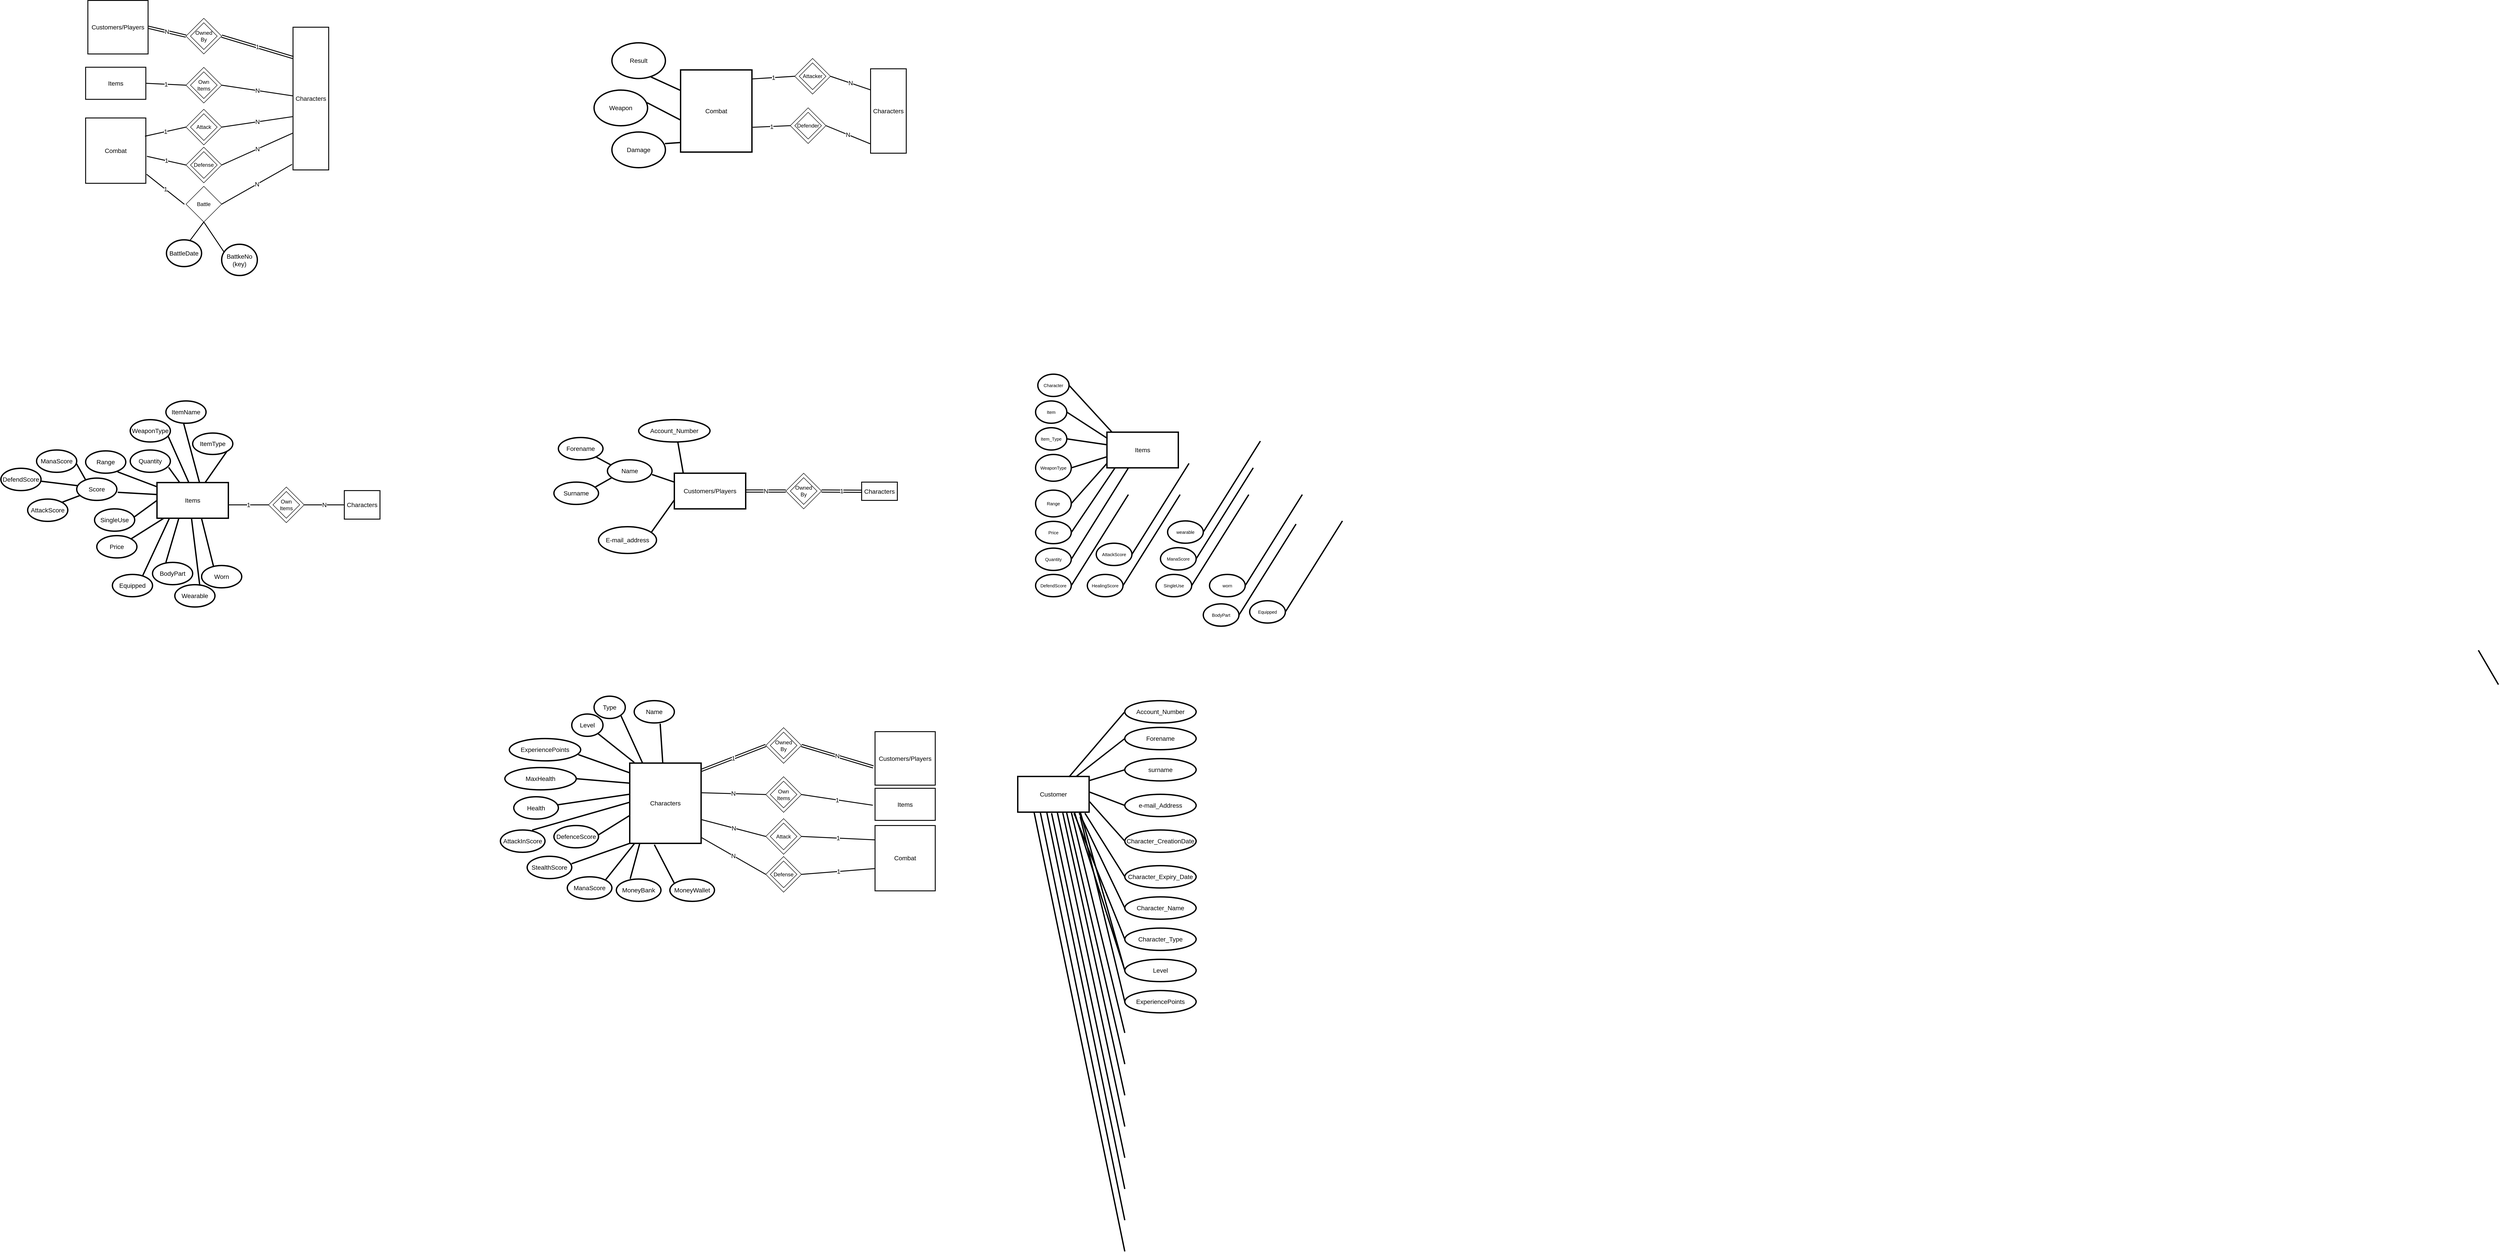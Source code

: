 <mxfile version="21.0.2" type="github">
  <diagram id="R2lEEEUBdFMjLlhIrx00" name="Page-1">
    <mxGraphModel dx="735" dy="369" grid="1" gridSize="10" guides="1" tooltips="1" connect="1" arrows="1" fold="1" page="1" pageScale="1" pageWidth="1169" pageHeight="827" math="0" shadow="0" extFonts="Permanent Marker^https://fonts.googleapis.com/css?family=Permanent+Marker">
      <root>
        <mxCell id="0" />
        <mxCell id="1" parent="0" />
        <mxCell id="jF5m51w50DA3hgHPm8fN-5" value="Weapon" style="ellipse;whiteSpace=wrap;html=1;fontSize=14;strokeWidth=3;" parent="1" vertex="1">
          <mxGeometry x="1440" y="321" width="120" height="80" as="geometry" />
        </mxCell>
        <mxCell id="jF5m51w50DA3hgHPm8fN-6" value="Combat" style="rounded=0;whiteSpace=wrap;html=1;strokeWidth=3;fontSize=14;" parent="1" vertex="1">
          <mxGeometry x="1634" y="275.75" width="160" height="184.25" as="geometry" />
        </mxCell>
        <mxCell id="jF5m51w50DA3hgHPm8fN-11" value="" style="endArrow=none;html=1;rounded=0;strokeWidth=3;exitX=0.988;exitY=0.351;exitDx=0;exitDy=0;exitPerimeter=0;entryX=0.006;entryY=0.613;entryDx=0;entryDy=0;entryPerimeter=0;" parent="1" source="jF5m51w50DA3hgHPm8fN-5" target="jF5m51w50DA3hgHPm8fN-6" edge="1">
          <mxGeometry width="50" height="50" relative="1" as="geometry">
            <mxPoint x="1444" y="524" as="sourcePoint" />
            <mxPoint x="1634" y="325.75" as="targetPoint" />
          </mxGeometry>
        </mxCell>
        <mxCell id="jF5m51w50DA3hgHPm8fN-13" value="Result" style="ellipse;whiteSpace=wrap;html=1;fontSize=14;strokeWidth=3;" parent="1" vertex="1">
          <mxGeometry x="1480" y="215" width="120" height="80" as="geometry" />
        </mxCell>
        <mxCell id="jF5m51w50DA3hgHPm8fN-14" value="" style="endArrow=none;html=1;rounded=0;exitX=0.729;exitY=0.956;exitDx=0;exitDy=0;strokeWidth=3;entryX=0;entryY=0.25;entryDx=0;entryDy=0;exitPerimeter=0;" parent="1" source="jF5m51w50DA3hgHPm8fN-13" target="jF5m51w50DA3hgHPm8fN-6" edge="1">
          <mxGeometry width="50" height="50" relative="1" as="geometry">
            <mxPoint x="1764" y="305.75" as="sourcePoint" />
            <mxPoint x="1654" y="265.75" as="targetPoint" />
          </mxGeometry>
        </mxCell>
        <mxCell id="jF5m51w50DA3hgHPm8fN-15" value="Damage" style="ellipse;whiteSpace=wrap;html=1;fontSize=14;strokeWidth=3;" parent="1" vertex="1">
          <mxGeometry x="1480" y="415" width="120" height="80" as="geometry" />
        </mxCell>
        <mxCell id="jF5m51w50DA3hgHPm8fN-16" value="" style="endArrow=none;html=1;rounded=0;exitX=0.991;exitY=0.325;exitDx=0;exitDy=0;strokeWidth=3;exitPerimeter=0;entryX=0.008;entryY=0.883;entryDx=0;entryDy=0;entryPerimeter=0;" parent="1" source="jF5m51w50DA3hgHPm8fN-15" target="jF5m51w50DA3hgHPm8fN-6" edge="1">
          <mxGeometry width="50" height="50" relative="1" as="geometry">
            <mxPoint x="1944" y="285.75" as="sourcePoint" />
            <mxPoint x="1984" y="315.75" as="targetPoint" />
          </mxGeometry>
        </mxCell>
        <mxCell id="jF5m51w50DA3hgHPm8fN-17" value="surname" style="ellipse;whiteSpace=wrap;html=1;fontSize=14;strokeWidth=3;direction=west;" parent="1" vertex="1">
          <mxGeometry x="2630" y="1820" width="160" height="50" as="geometry" />
        </mxCell>
        <mxCell id="jF5m51w50DA3hgHPm8fN-18" value="Character_CreationDate" style="ellipse;whiteSpace=wrap;html=1;fontSize=14;strokeWidth=3;direction=west;" parent="1" vertex="1">
          <mxGeometry x="2630" y="1980" width="160" height="50" as="geometry" />
        </mxCell>
        <mxCell id="jF5m51w50DA3hgHPm8fN-19" value="Account_Number" style="ellipse;whiteSpace=wrap;html=1;fontSize=14;strokeWidth=3;direction=west;" parent="1" vertex="1">
          <mxGeometry x="2630" y="1690" width="160" height="50" as="geometry" />
        </mxCell>
        <mxCell id="jF5m51w50DA3hgHPm8fN-20" value="Character_Name" style="ellipse;whiteSpace=wrap;html=1;fontSize=14;strokeWidth=3;direction=west;" parent="1" vertex="1">
          <mxGeometry x="2630" y="2130" width="160" height="50" as="geometry" />
        </mxCell>
        <mxCell id="jF5m51w50DA3hgHPm8fN-21" value="Character_Expiry_Date" style="ellipse;whiteSpace=wrap;html=1;fontSize=14;strokeWidth=3;direction=west;" parent="1" vertex="1">
          <mxGeometry x="2630" y="2060" width="160" height="50" as="geometry" />
        </mxCell>
        <mxCell id="jF5m51w50DA3hgHPm8fN-22" value="Customer" style="rounded=0;whiteSpace=wrap;html=1;strokeWidth=3;fontSize=14;direction=west;" parent="1" vertex="1">
          <mxGeometry x="2390" y="1860" width="160" height="80" as="geometry" />
        </mxCell>
        <mxCell id="jF5m51w50DA3hgHPm8fN-23" value="" style="endArrow=none;html=1;rounded=0;exitX=1;exitY=0.5;exitDx=0;exitDy=0;strokeWidth=3;entryX=-0.003;entryY=0.3;entryDx=0;entryDy=0;entryPerimeter=0;" parent="1" source="jF5m51w50DA3hgHPm8fN-18" target="jF5m51w50DA3hgHPm8fN-22" edge="1">
          <mxGeometry width="50" height="50" relative="1" as="geometry">
            <mxPoint x="2330" y="1740" as="sourcePoint" />
            <mxPoint x="2440" y="1870" as="targetPoint" />
          </mxGeometry>
        </mxCell>
        <mxCell id="jF5m51w50DA3hgHPm8fN-24" value="" style="endArrow=none;html=1;rounded=0;exitX=1;exitY=0.5;exitDx=0;exitDy=0;strokeWidth=3;entryX=0.282;entryY=0.986;entryDx=0;entryDy=0;entryPerimeter=0;" parent="1" source="jF5m51w50DA3hgHPm8fN-19" target="jF5m51w50DA3hgHPm8fN-22" edge="1">
          <mxGeometry width="50" height="50" relative="1" as="geometry">
            <mxPoint x="2330" y="1840" as="sourcePoint" />
            <mxPoint x="2610" y="1880" as="targetPoint" />
          </mxGeometry>
        </mxCell>
        <mxCell id="jF5m51w50DA3hgHPm8fN-25" value="" style="endArrow=none;html=1;rounded=0;exitX=1;exitY=0.5;exitDx=0;exitDy=0;strokeWidth=3;entryX=0.139;entryY=-0.025;entryDx=0;entryDy=0;entryPerimeter=0;" parent="1" source="jF5m51w50DA3hgHPm8fN-20" target="jF5m51w50DA3hgHPm8fN-22" edge="1">
          <mxGeometry width="50" height="50" relative="1" as="geometry">
            <mxPoint x="2340" y="1850" as="sourcePoint" />
            <mxPoint x="2440" y="1880" as="targetPoint" />
          </mxGeometry>
        </mxCell>
        <mxCell id="jF5m51w50DA3hgHPm8fN-26" value="" style="endArrow=none;html=1;rounded=0;exitX=1;exitY=0.5;exitDx=0;exitDy=0;strokeWidth=3;entryX=0.059;entryY=-0.028;entryDx=0;entryDy=0;entryPerimeter=0;" parent="1" source="jF5m51w50DA3hgHPm8fN-21" target="jF5m51w50DA3hgHPm8fN-22" edge="1">
          <mxGeometry width="50" height="50" relative="1" as="geometry">
            <mxPoint x="2350" y="1860" as="sourcePoint" />
            <mxPoint x="2470" y="1900" as="targetPoint" />
          </mxGeometry>
        </mxCell>
        <mxCell id="jF5m51w50DA3hgHPm8fN-27" value="" style="endArrow=none;html=1;rounded=0;exitX=1;exitY=0.5;exitDx=0;exitDy=0;strokeWidth=3;entryX=-0.006;entryY=0.887;entryDx=0;entryDy=0;entryPerimeter=0;" parent="1" source="jF5m51w50DA3hgHPm8fN-17" target="jF5m51w50DA3hgHPm8fN-22" edge="1">
          <mxGeometry width="50" height="50" relative="1" as="geometry">
            <mxPoint x="2330" y="1940" as="sourcePoint" />
            <mxPoint x="2450" y="1880" as="targetPoint" />
          </mxGeometry>
        </mxCell>
        <mxCell id="jF5m51w50DA3hgHPm8fN-28" value="Forename" style="ellipse;whiteSpace=wrap;html=1;fontSize=14;strokeWidth=3;direction=west;" parent="1" vertex="1">
          <mxGeometry x="2630" y="1750" width="160" height="50" as="geometry" />
        </mxCell>
        <mxCell id="jF5m51w50DA3hgHPm8fN-29" value="" style="endArrow=none;html=1;rounded=0;exitX=1;exitY=0.5;exitDx=0;exitDy=0;strokeWidth=3;" parent="1" source="jF5m51w50DA3hgHPm8fN-28" target="jF5m51w50DA3hgHPm8fN-22" edge="1">
          <mxGeometry width="50" height="50" relative="1" as="geometry">
            <mxPoint x="2600" y="1880" as="sourcePoint" />
            <mxPoint x="2490" y="1840" as="targetPoint" />
          </mxGeometry>
        </mxCell>
        <mxCell id="jF5m51w50DA3hgHPm8fN-30" value="e-mail_Address" style="ellipse;whiteSpace=wrap;html=1;fontSize=14;strokeWidth=3;direction=west;" parent="1" vertex="1">
          <mxGeometry x="2630" y="1900" width="160" height="50" as="geometry" />
        </mxCell>
        <mxCell id="jF5m51w50DA3hgHPm8fN-31" value="" style="endArrow=none;html=1;rounded=0;exitX=1;exitY=0.5;exitDx=0;exitDy=0;strokeWidth=3;entryX=-0.005;entryY=0.564;entryDx=0;entryDy=0;entryPerimeter=0;" parent="1" source="jF5m51w50DA3hgHPm8fN-30" target="jF5m51w50DA3hgHPm8fN-22" edge="1">
          <mxGeometry width="50" height="50" relative="1" as="geometry">
            <mxPoint x="2780" y="1860" as="sourcePoint" />
            <mxPoint x="2820" y="1890" as="targetPoint" />
          </mxGeometry>
        </mxCell>
        <mxCell id="jF5m51w50DA3hgHPm8fN-32" value="Character_Type" style="ellipse;whiteSpace=wrap;html=1;fontSize=14;strokeWidth=3;direction=west;" parent="1" vertex="1">
          <mxGeometry x="2630" y="2200" width="160" height="50" as="geometry" />
        </mxCell>
        <mxCell id="jF5m51w50DA3hgHPm8fN-33" value="ExperiencePoints" style="ellipse;whiteSpace=wrap;html=1;fontSize=14;strokeWidth=3;direction=west;" parent="1" vertex="1">
          <mxGeometry x="2630" y="2340" width="160" height="50" as="geometry" />
        </mxCell>
        <mxCell id="jF5m51w50DA3hgHPm8fN-34" value="Level" style="ellipse;whiteSpace=wrap;html=1;fontSize=14;strokeWidth=3;direction=west;" parent="1" vertex="1">
          <mxGeometry x="2630" y="2270" width="160" height="50" as="geometry" />
        </mxCell>
        <mxCell id="jF5m51w50DA3hgHPm8fN-43" value="" style="endArrow=none;html=1;rounded=0;exitX=1;exitY=0.5;exitDx=0;exitDy=0;strokeWidth=3;entryX=0.212;entryY=-0.029;entryDx=0;entryDy=0;entryPerimeter=0;" parent="1" source="jF5m51w50DA3hgHPm8fN-32" target="jF5m51w50DA3hgHPm8fN-22" edge="1">
          <mxGeometry width="50" height="50" relative="1" as="geometry">
            <mxPoint x="2640" y="2165" as="sourcePoint" />
            <mxPoint x="2560" y="2120" as="targetPoint" />
          </mxGeometry>
        </mxCell>
        <mxCell id="jF5m51w50DA3hgHPm8fN-44" value="" style="endArrow=none;html=1;rounded=0;exitX=1;exitY=0.5;exitDx=0;exitDy=0;strokeWidth=3;entryX=0.122;entryY=-0.007;entryDx=0;entryDy=0;entryPerimeter=0;" parent="1" source="jF5m51w50DA3hgHPm8fN-34" target="jF5m51w50DA3hgHPm8fN-22" edge="1">
          <mxGeometry width="50" height="50" relative="1" as="geometry">
            <mxPoint x="2600" y="2270" as="sourcePoint" />
            <mxPoint x="2530" y="2165" as="targetPoint" />
          </mxGeometry>
        </mxCell>
        <mxCell id="jF5m51w50DA3hgHPm8fN-45" value="" style="endArrow=none;html=1;rounded=0;exitX=1;exitY=0.5;exitDx=0;exitDy=0;strokeWidth=3;entryX=0.204;entryY=-0.014;entryDx=0;entryDy=0;entryPerimeter=0;" parent="1" source="jF5m51w50DA3hgHPm8fN-34" target="jF5m51w50DA3hgHPm8fN-22" edge="1">
          <mxGeometry width="50" height="50" relative="1" as="geometry">
            <mxPoint x="2640" y="2305" as="sourcePoint" />
            <mxPoint x="2540" y="2175" as="targetPoint" />
          </mxGeometry>
        </mxCell>
        <mxCell id="jF5m51w50DA3hgHPm8fN-46" value="" style="endArrow=none;html=1;rounded=0;exitX=1;exitY=0.5;exitDx=0;exitDy=0;strokeWidth=3;" parent="1" source="jF5m51w50DA3hgHPm8fN-33" edge="1">
          <mxGeometry width="50" height="50" relative="1" as="geometry">
            <mxPoint x="2650" y="2315" as="sourcePoint" />
            <mxPoint x="2530" y="1950" as="targetPoint" />
          </mxGeometry>
        </mxCell>
        <mxCell id="jF5m51w50DA3hgHPm8fN-48" value="" style="endArrow=none;html=1;rounded=0;exitX=1;exitY=0.5;exitDx=0;exitDy=0;strokeWidth=3;entryX=0.25;entryY=0;entryDx=0;entryDy=0;" parent="1" target="jF5m51w50DA3hgHPm8fN-22" edge="1">
          <mxGeometry width="50" height="50" relative="1" as="geometry">
            <mxPoint x="2630" y="2435" as="sourcePoint" />
            <mxPoint x="2560" y="2195" as="targetPoint" />
          </mxGeometry>
        </mxCell>
        <mxCell id="jF5m51w50DA3hgHPm8fN-49" value="" style="endArrow=none;html=1;rounded=0;exitX=1;exitY=0.5;exitDx=0;exitDy=0;strokeWidth=3;entryX=0.315;entryY=-0.014;entryDx=0;entryDy=0;entryPerimeter=0;" parent="1" target="jF5m51w50DA3hgHPm8fN-22" edge="1">
          <mxGeometry width="50" height="50" relative="1" as="geometry">
            <mxPoint x="2630" y="2505" as="sourcePoint" />
            <mxPoint x="2570" y="2205" as="targetPoint" />
          </mxGeometry>
        </mxCell>
        <mxCell id="jF5m51w50DA3hgHPm8fN-50" value="" style="endArrow=none;html=1;rounded=0;exitX=1;exitY=0.5;exitDx=0;exitDy=0;strokeWidth=3;entryX=0.369;entryY=-0.021;entryDx=0;entryDy=0;entryPerimeter=0;" parent="1" target="jF5m51w50DA3hgHPm8fN-22" edge="1">
          <mxGeometry width="50" height="50" relative="1" as="geometry">
            <mxPoint x="2630" y="2575" as="sourcePoint" />
            <mxPoint x="2580" y="2215" as="targetPoint" />
          </mxGeometry>
        </mxCell>
        <mxCell id="jF5m51w50DA3hgHPm8fN-51" value="" style="endArrow=none;html=1;rounded=0;exitX=1;exitY=0.5;exitDx=0;exitDy=0;strokeWidth=3;" parent="1" target="jF5m51w50DA3hgHPm8fN-22" edge="1">
          <mxGeometry width="50" height="50" relative="1" as="geometry">
            <mxPoint x="2630" y="2645" as="sourcePoint" />
            <mxPoint x="2590" y="2225" as="targetPoint" />
          </mxGeometry>
        </mxCell>
        <mxCell id="jF5m51w50DA3hgHPm8fN-52" value="" style="endArrow=none;html=1;rounded=0;exitX=1;exitY=0.5;exitDx=0;exitDy=0;strokeWidth=3;entryX=0.526;entryY=-0.029;entryDx=0;entryDy=0;entryPerimeter=0;" parent="1" target="jF5m51w50DA3hgHPm8fN-22" edge="1">
          <mxGeometry width="50" height="50" relative="1" as="geometry">
            <mxPoint x="2630" y="2715" as="sourcePoint" />
            <mxPoint x="2600" y="2235" as="targetPoint" />
          </mxGeometry>
        </mxCell>
        <mxCell id="jF5m51w50DA3hgHPm8fN-53" value="" style="endArrow=none;html=1;rounded=0;exitX=1;exitY=0.5;exitDx=0;exitDy=0;strokeWidth=3;entryX=0.594;entryY=0;entryDx=0;entryDy=0;entryPerimeter=0;" parent="1" target="jF5m51w50DA3hgHPm8fN-22" edge="1">
          <mxGeometry width="50" height="50" relative="1" as="geometry">
            <mxPoint x="2630" y="2785" as="sourcePoint" />
            <mxPoint x="2610" y="2245" as="targetPoint" />
          </mxGeometry>
        </mxCell>
        <mxCell id="jF5m51w50DA3hgHPm8fN-54" value="" style="endArrow=none;html=1;rounded=0;exitX=1;exitY=0.5;exitDx=0;exitDy=0;strokeWidth=3;entryX=0.683;entryY=-0.014;entryDx=0;entryDy=0;entryPerimeter=0;" parent="1" target="jF5m51w50DA3hgHPm8fN-22" edge="1">
          <mxGeometry width="50" height="50" relative="1" as="geometry">
            <mxPoint x="2630" y="2855" as="sourcePoint" />
            <mxPoint x="2620" y="2255" as="targetPoint" />
          </mxGeometry>
        </mxCell>
        <mxCell id="jF5m51w50DA3hgHPm8fN-55" value="" style="endArrow=none;html=1;rounded=0;exitX=1;exitY=0.5;exitDx=0;exitDy=0;strokeWidth=3;entryX=0.772;entryY=0.007;entryDx=0;entryDy=0;entryPerimeter=0;" parent="1" target="jF5m51w50DA3hgHPm8fN-22" edge="1">
          <mxGeometry width="50" height="50" relative="1" as="geometry">
            <mxPoint x="2630" y="2925" as="sourcePoint" />
            <mxPoint x="2630" y="2265" as="targetPoint" />
          </mxGeometry>
        </mxCell>
        <mxCell id="jF5m51w50DA3hgHPm8fN-56" value="Item" style="ellipse;whiteSpace=wrap;html=1;fontSize=10;strokeWidth=3;" parent="1" vertex="1">
          <mxGeometry x="2430" y="1018" width="70" height="50" as="geometry" />
        </mxCell>
        <mxCell id="jF5m51w50DA3hgHPm8fN-57" value="Item_Type" style="ellipse;whiteSpace=wrap;html=1;fontSize=10;strokeWidth=3;" parent="1" vertex="1">
          <mxGeometry x="2430" y="1078" width="70" height="50" as="geometry" />
        </mxCell>
        <mxCell id="jF5m51w50DA3hgHPm8fN-58" value="WeaponType" style="ellipse;whiteSpace=wrap;html=1;fontSize=10;strokeWidth=3;" parent="1" vertex="1">
          <mxGeometry x="2430" y="1138" width="80" height="60" as="geometry" />
        </mxCell>
        <mxCell id="jF5m51w50DA3hgHPm8fN-59" value="Range" style="ellipse;whiteSpace=wrap;html=1;fontSize=10;strokeWidth=3;" parent="1" vertex="1">
          <mxGeometry x="2430" y="1218" width="80" height="60" as="geometry" />
        </mxCell>
        <mxCell id="jF5m51w50DA3hgHPm8fN-60" value="Price" style="ellipse;whiteSpace=wrap;html=1;fontSize=10;strokeWidth=3;" parent="1" vertex="1">
          <mxGeometry x="2430" y="1288" width="80" height="50" as="geometry" />
        </mxCell>
        <mxCell id="jF5m51w50DA3hgHPm8fN-61" value="Items" style="rounded=0;whiteSpace=wrap;html=1;strokeWidth=3;fontSize=14;" parent="1" vertex="1">
          <mxGeometry x="2590" y="1088" width="160" height="80" as="geometry" />
        </mxCell>
        <mxCell id="jF5m51w50DA3hgHPm8fN-62" value="" style="endArrow=none;html=1;rounded=0;exitX=1;exitY=0.5;exitDx=0;exitDy=0;strokeWidth=3;entryX=-0.005;entryY=0.351;entryDx=0;entryDy=0;entryPerimeter=0;" parent="1" source="jF5m51w50DA3hgHPm8fN-57" target="jF5m51w50DA3hgHPm8fN-61" edge="1">
          <mxGeometry width="50" height="50" relative="1" as="geometry">
            <mxPoint x="2520" y="968" as="sourcePoint" />
            <mxPoint x="2630" y="1098" as="targetPoint" />
          </mxGeometry>
        </mxCell>
        <mxCell id="jF5m51w50DA3hgHPm8fN-63" value="" style="endArrow=none;html=1;rounded=0;exitX=1;exitY=0.5;exitDx=0;exitDy=0;strokeWidth=3;entryX=-0.009;entryY=0.695;entryDx=0;entryDy=0;entryPerimeter=0;" parent="1" source="jF5m51w50DA3hgHPm8fN-58" target="jF5m51w50DA3hgHPm8fN-61" edge="1">
          <mxGeometry width="50" height="50" relative="1" as="geometry">
            <mxPoint x="2520" y="1068" as="sourcePoint" />
            <mxPoint x="2800" y="1108" as="targetPoint" />
          </mxGeometry>
        </mxCell>
        <mxCell id="jF5m51w50DA3hgHPm8fN-64" value="" style="endArrow=none;html=1;rounded=0;exitX=1;exitY=0.5;exitDx=0;exitDy=0;strokeWidth=3;entryX=0;entryY=0.875;entryDx=0;entryDy=0;entryPerimeter=0;" parent="1" source="jF5m51w50DA3hgHPm8fN-59" target="jF5m51w50DA3hgHPm8fN-61" edge="1">
          <mxGeometry width="50" height="50" relative="1" as="geometry">
            <mxPoint x="2530" y="1078" as="sourcePoint" />
            <mxPoint x="2630" y="1108" as="targetPoint" />
          </mxGeometry>
        </mxCell>
        <mxCell id="jF5m51w50DA3hgHPm8fN-65" value="" style="endArrow=none;html=1;rounded=0;exitX=1;exitY=0.5;exitDx=0;exitDy=0;strokeWidth=3;entryX=0.11;entryY=1.01;entryDx=0;entryDy=0;entryPerimeter=0;" parent="1" source="jF5m51w50DA3hgHPm8fN-60" target="jF5m51w50DA3hgHPm8fN-61" edge="1">
          <mxGeometry width="50" height="50" relative="1" as="geometry">
            <mxPoint x="2540" y="1088" as="sourcePoint" />
            <mxPoint x="2660" y="1128" as="targetPoint" />
          </mxGeometry>
        </mxCell>
        <mxCell id="jF5m51w50DA3hgHPm8fN-66" value="" style="endArrow=none;html=1;rounded=0;exitX=1;exitY=0.5;exitDx=0;exitDy=0;strokeWidth=3;entryX=0.008;entryY=0.177;entryDx=0;entryDy=0;entryPerimeter=0;" parent="1" source="jF5m51w50DA3hgHPm8fN-56" target="jF5m51w50DA3hgHPm8fN-61" edge="1">
          <mxGeometry width="50" height="50" relative="1" as="geometry">
            <mxPoint x="2520" y="1168" as="sourcePoint" />
            <mxPoint x="2640" y="1108" as="targetPoint" />
          </mxGeometry>
        </mxCell>
        <mxCell id="jF5m51w50DA3hgHPm8fN-67" value="Character" style="ellipse;whiteSpace=wrap;html=1;fontSize=10;strokeWidth=3;" parent="1" vertex="1">
          <mxGeometry x="2435" y="958" width="70" height="50" as="geometry" />
        </mxCell>
        <mxCell id="jF5m51w50DA3hgHPm8fN-68" value="" style="endArrow=none;html=1;rounded=0;exitX=1;exitY=0.5;exitDx=0;exitDy=0;strokeWidth=3;entryX=0.071;entryY=0;entryDx=0;entryDy=0;entryPerimeter=0;" parent="1" source="jF5m51w50DA3hgHPm8fN-67" target="jF5m51w50DA3hgHPm8fN-61" edge="1">
          <mxGeometry width="50" height="50" relative="1" as="geometry">
            <mxPoint x="2790" y="1108" as="sourcePoint" />
            <mxPoint x="2680" y="1068" as="targetPoint" />
          </mxGeometry>
        </mxCell>
        <mxCell id="jF5m51w50DA3hgHPm8fN-69" value="Quantity" style="ellipse;whiteSpace=wrap;html=1;fontSize=10;strokeWidth=3;" parent="1" vertex="1">
          <mxGeometry x="2430" y="1348" width="80" height="50" as="geometry" />
        </mxCell>
        <mxCell id="jF5m51w50DA3hgHPm8fN-70" value="" style="endArrow=none;html=1;rounded=0;exitX=1;exitY=0.5;exitDx=0;exitDy=0;strokeWidth=3;entryX=0.297;entryY=1.015;entryDx=0;entryDy=0;entryPerimeter=0;" parent="1" source="jF5m51w50DA3hgHPm8fN-69" target="jF5m51w50DA3hgHPm8fN-61" edge="1">
          <mxGeometry width="50" height="50" relative="1" as="geometry">
            <mxPoint x="2970" y="1088" as="sourcePoint" />
            <mxPoint x="3010" y="1118" as="targetPoint" />
          </mxGeometry>
        </mxCell>
        <mxCell id="jF5m51w50DA3hgHPm8fN-71" style="edgeStyle=orthogonalEdgeStyle;rounded=0;orthogonalLoop=1;jettySize=auto;html=1;exitX=0.5;exitY=1;exitDx=0;exitDy=0;" parent="1" source="jF5m51w50DA3hgHPm8fN-59" target="jF5m51w50DA3hgHPm8fN-59" edge="1">
          <mxGeometry relative="1" as="geometry" />
        </mxCell>
        <mxCell id="jF5m51w50DA3hgHPm8fN-72" value="DefendScore" style="ellipse;whiteSpace=wrap;html=1;fontSize=10;strokeWidth=3;" parent="1" vertex="1">
          <mxGeometry x="2430" y="1407" width="80" height="50" as="geometry" />
        </mxCell>
        <mxCell id="jF5m51w50DA3hgHPm8fN-73" value="" style="endArrow=none;html=1;rounded=0;exitX=1;exitY=0.5;exitDx=0;exitDy=0;strokeWidth=3;entryX=0.297;entryY=1.015;entryDx=0;entryDy=0;entryPerimeter=0;" parent="1" source="jF5m51w50DA3hgHPm8fN-72" edge="1">
          <mxGeometry width="50" height="50" relative="1" as="geometry">
            <mxPoint x="2970" y="1147" as="sourcePoint" />
            <mxPoint x="2638" y="1228" as="targetPoint" />
          </mxGeometry>
        </mxCell>
        <mxCell id="jF5m51w50DA3hgHPm8fN-74" value="HealingScore" style="ellipse;whiteSpace=wrap;html=1;fontSize=10;strokeWidth=3;" parent="1" vertex="1">
          <mxGeometry x="2546" y="1407" width="80" height="50" as="geometry" />
        </mxCell>
        <mxCell id="jF5m51w50DA3hgHPm8fN-75" value="" style="endArrow=none;html=1;rounded=0;exitX=1;exitY=0.5;exitDx=0;exitDy=0;strokeWidth=3;entryX=0.297;entryY=1.015;entryDx=0;entryDy=0;entryPerimeter=0;" parent="1" source="jF5m51w50DA3hgHPm8fN-74" edge="1">
          <mxGeometry width="50" height="50" relative="1" as="geometry">
            <mxPoint x="3086" y="1147" as="sourcePoint" />
            <mxPoint x="2754" y="1228" as="targetPoint" />
          </mxGeometry>
        </mxCell>
        <mxCell id="jF5m51w50DA3hgHPm8fN-76" value="SingleUse" style="ellipse;whiteSpace=wrap;html=1;fontSize=10;strokeWidth=3;" parent="1" vertex="1">
          <mxGeometry x="2700" y="1407" width="80" height="50" as="geometry" />
        </mxCell>
        <mxCell id="jF5m51w50DA3hgHPm8fN-77" value="" style="endArrow=none;html=1;rounded=0;exitX=1;exitY=0.5;exitDx=0;exitDy=0;strokeWidth=3;entryX=0.297;entryY=1.015;entryDx=0;entryDy=0;entryPerimeter=0;" parent="1" source="jF5m51w50DA3hgHPm8fN-76" edge="1">
          <mxGeometry width="50" height="50" relative="1" as="geometry">
            <mxPoint x="3240" y="1147" as="sourcePoint" />
            <mxPoint x="2908" y="1228" as="targetPoint" />
          </mxGeometry>
        </mxCell>
        <mxCell id="jF5m51w50DA3hgHPm8fN-78" value="ManaScore" style="ellipse;whiteSpace=wrap;html=1;fontSize=10;strokeWidth=3;" parent="1" vertex="1">
          <mxGeometry x="2710" y="1347" width="80" height="50" as="geometry" />
        </mxCell>
        <mxCell id="jF5m51w50DA3hgHPm8fN-79" value="" style="endArrow=none;html=1;rounded=0;exitX=1;exitY=0.5;exitDx=0;exitDy=0;strokeWidth=3;entryX=0.297;entryY=1.015;entryDx=0;entryDy=0;entryPerimeter=0;" parent="1" source="jF5m51w50DA3hgHPm8fN-78" edge="1">
          <mxGeometry width="50" height="50" relative="1" as="geometry">
            <mxPoint x="3250" y="1087" as="sourcePoint" />
            <mxPoint x="2918" y="1168" as="targetPoint" />
          </mxGeometry>
        </mxCell>
        <mxCell id="jF5m51w50DA3hgHPm8fN-80" value="AttackScore" style="ellipse;whiteSpace=wrap;html=1;fontSize=10;strokeWidth=3;" parent="1" vertex="1">
          <mxGeometry x="2566" y="1337" width="80" height="50" as="geometry" />
        </mxCell>
        <mxCell id="jF5m51w50DA3hgHPm8fN-81" value="" style="endArrow=none;html=1;rounded=0;exitX=1;exitY=0.5;exitDx=0;exitDy=0;strokeWidth=3;entryX=0.297;entryY=1.015;entryDx=0;entryDy=0;entryPerimeter=0;" parent="1" source="jF5m51w50DA3hgHPm8fN-80" edge="1">
          <mxGeometry width="50" height="50" relative="1" as="geometry">
            <mxPoint x="3106" y="1077" as="sourcePoint" />
            <mxPoint x="2774" y="1158" as="targetPoint" />
          </mxGeometry>
        </mxCell>
        <mxCell id="jF5m51w50DA3hgHPm8fN-82" value="wearable" style="ellipse;whiteSpace=wrap;html=1;fontSize=10;strokeWidth=3;" parent="1" vertex="1">
          <mxGeometry x="2726" y="1287" width="80" height="50" as="geometry" />
        </mxCell>
        <mxCell id="jF5m51w50DA3hgHPm8fN-83" value="" style="endArrow=none;html=1;rounded=0;exitX=1;exitY=0.5;exitDx=0;exitDy=0;strokeWidth=3;entryX=0.297;entryY=1.015;entryDx=0;entryDy=0;entryPerimeter=0;" parent="1" source="jF5m51w50DA3hgHPm8fN-82" edge="1">
          <mxGeometry width="50" height="50" relative="1" as="geometry">
            <mxPoint x="3266" y="1027" as="sourcePoint" />
            <mxPoint x="2934" y="1108" as="targetPoint" />
          </mxGeometry>
        </mxCell>
        <mxCell id="jF5m51w50DA3hgHPm8fN-84" value="worn" style="ellipse;whiteSpace=wrap;html=1;fontSize=10;strokeWidth=3;" parent="1" vertex="1">
          <mxGeometry x="2820" y="1407" width="80" height="50" as="geometry" />
        </mxCell>
        <mxCell id="jF5m51w50DA3hgHPm8fN-85" value="" style="endArrow=none;html=1;rounded=0;exitX=1;exitY=0.5;exitDx=0;exitDy=0;strokeWidth=3;entryX=0.297;entryY=1.015;entryDx=0;entryDy=0;entryPerimeter=0;" parent="1" source="jF5m51w50DA3hgHPm8fN-84" edge="1">
          <mxGeometry width="50" height="50" relative="1" as="geometry">
            <mxPoint x="3360" y="1147" as="sourcePoint" />
            <mxPoint x="3028" y="1228" as="targetPoint" />
          </mxGeometry>
        </mxCell>
        <mxCell id="jF5m51w50DA3hgHPm8fN-86" value="BodyPart" style="ellipse;whiteSpace=wrap;html=1;fontSize=10;strokeWidth=3;" parent="1" vertex="1">
          <mxGeometry x="2806" y="1473" width="80" height="50" as="geometry" />
        </mxCell>
        <mxCell id="jF5m51w50DA3hgHPm8fN-87" value="" style="endArrow=none;html=1;rounded=0;exitX=1;exitY=0.5;exitDx=0;exitDy=0;strokeWidth=3;entryX=0.297;entryY=1.015;entryDx=0;entryDy=0;entryPerimeter=0;" parent="1" source="jF5m51w50DA3hgHPm8fN-86" edge="1">
          <mxGeometry width="50" height="50" relative="1" as="geometry">
            <mxPoint x="3346" y="1213" as="sourcePoint" />
            <mxPoint x="3014" y="1294" as="targetPoint" />
          </mxGeometry>
        </mxCell>
        <mxCell id="jF5m51w50DA3hgHPm8fN-88" value="Equipped" style="ellipse;whiteSpace=wrap;html=1;fontSize=10;strokeWidth=3;" parent="1" vertex="1">
          <mxGeometry x="2910" y="1466" width="80" height="50" as="geometry" />
        </mxCell>
        <mxCell id="jF5m51w50DA3hgHPm8fN-89" value="" style="endArrow=none;html=1;rounded=0;exitX=1;exitY=0.5;exitDx=0;exitDy=0;strokeWidth=3;entryX=0.297;entryY=1.015;entryDx=0;entryDy=0;entryPerimeter=0;" parent="1" source="jF5m51w50DA3hgHPm8fN-88" edge="1">
          <mxGeometry width="50" height="50" relative="1" as="geometry">
            <mxPoint x="3450" y="1206" as="sourcePoint" />
            <mxPoint x="3118" y="1287" as="targetPoint" />
          </mxGeometry>
        </mxCell>
        <mxCell id="8phHYG-1kh1Gv9_EDdL0-1" value="Customers/Players" style="rounded=0;whiteSpace=wrap;html=1;strokeWidth=2;fontSize=14;direction=west;" vertex="1" parent="1">
          <mxGeometry x="305" y="120" width="135" height="120" as="geometry" />
        </mxCell>
        <mxCell id="8phHYG-1kh1Gv9_EDdL0-2" value="Items" style="rounded=0;whiteSpace=wrap;html=1;strokeWidth=2;fontSize=14;" vertex="1" parent="1">
          <mxGeometry x="300" y="269.75" width="135" height="72" as="geometry" />
        </mxCell>
        <mxCell id="8phHYG-1kh1Gv9_EDdL0-3" value="Combat" style="rounded=0;whiteSpace=wrap;html=1;strokeWidth=2;fontSize=14;" vertex="1" parent="1">
          <mxGeometry x="300" y="383.5" width="135" height="146.5" as="geometry" />
        </mxCell>
        <mxCell id="8phHYG-1kh1Gv9_EDdL0-4" value="Characters" style="rounded=0;whiteSpace=wrap;html=1;strokeWidth=2;fontSize=14;" vertex="1" parent="1">
          <mxGeometry x="765" y="180" width="80" height="320" as="geometry" />
        </mxCell>
        <mxCell id="8phHYG-1kh1Gv9_EDdL0-8" value="" style="group" vertex="1" connectable="0" parent="1">
          <mxGeometry x="525" y="160" width="80" height="80" as="geometry" />
        </mxCell>
        <mxCell id="8phHYG-1kh1Gv9_EDdL0-5" value="" style="rhombus;whiteSpace=wrap;html=1;" vertex="1" parent="8phHYG-1kh1Gv9_EDdL0-8">
          <mxGeometry width="80" height="80" as="geometry" />
        </mxCell>
        <mxCell id="8phHYG-1kh1Gv9_EDdL0-6" value="Owned&lt;br style=&quot;border-color: var(--border-color); padding: 0px; margin: 0px;&quot;&gt;&lt;span style=&quot;&quot;&gt;By&lt;/span&gt;" style="rhombus;whiteSpace=wrap;html=1;" vertex="1" parent="8phHYG-1kh1Gv9_EDdL0-8">
          <mxGeometry x="10" y="10" width="60" height="60" as="geometry" />
        </mxCell>
        <mxCell id="8phHYG-1kh1Gv9_EDdL0-9" value="1" style="endArrow=none;html=1;rounded=0;exitX=1;exitY=0.5;exitDx=0;exitDy=0;entryX=0.007;entryY=0.213;entryDx=0;entryDy=0;strokeWidth=2;shape=link;entryPerimeter=0;fontSize=14;" edge="1" parent="1" source="8phHYG-1kh1Gv9_EDdL0-5" target="8phHYG-1kh1Gv9_EDdL0-4">
          <mxGeometry width="50" height="50" relative="1" as="geometry">
            <mxPoint x="605" y="280" as="sourcePoint" />
            <mxPoint x="655" y="230" as="targetPoint" />
          </mxGeometry>
        </mxCell>
        <mxCell id="8phHYG-1kh1Gv9_EDdL0-10" value="&lt;font style=&quot;font-size: 14px;&quot;&gt;N&lt;/font&gt;" style="endArrow=none;html=1;rounded=0;exitX=0;exitY=0.5;exitDx=0;exitDy=0;entryX=0;entryY=0.5;entryDx=0;entryDy=0;strokeWidth=2;shape=link;fontSize=14;" edge="1" parent="1" source="8phHYG-1kh1Gv9_EDdL0-1" target="8phHYG-1kh1Gv9_EDdL0-5">
          <mxGeometry width="50" height="50" relative="1" as="geometry">
            <mxPoint x="365" y="200.5" as="sourcePoint" />
            <mxPoint x="525" y="201.5" as="targetPoint" />
          </mxGeometry>
        </mxCell>
        <mxCell id="8phHYG-1kh1Gv9_EDdL0-13" value="" style="group" vertex="1" connectable="0" parent="1">
          <mxGeometry x="525" y="270" width="80" height="80" as="geometry" />
        </mxCell>
        <mxCell id="8phHYG-1kh1Gv9_EDdL0-14" value="" style="rhombus;whiteSpace=wrap;html=1;" vertex="1" parent="8phHYG-1kh1Gv9_EDdL0-13">
          <mxGeometry width="80" height="80" as="geometry" />
        </mxCell>
        <mxCell id="8phHYG-1kh1Gv9_EDdL0-15" value="Own&lt;br&gt;Items" style="rhombus;whiteSpace=wrap;html=1;" vertex="1" parent="8phHYG-1kh1Gv9_EDdL0-13">
          <mxGeometry x="10" y="10" width="60" height="60" as="geometry" />
        </mxCell>
        <mxCell id="8phHYG-1kh1Gv9_EDdL0-17" value="&lt;font style=&quot;font-size: 14px;&quot;&gt;1&lt;/font&gt;" style="endArrow=none;html=1;rounded=0;exitX=1;exitY=0.5;exitDx=0;exitDy=0;entryX=0;entryY=0.5;entryDx=0;entryDy=0;strokeWidth=2;fontSize=14;" edge="1" parent="1" source="8phHYG-1kh1Gv9_EDdL0-2" target="8phHYG-1kh1Gv9_EDdL0-14">
          <mxGeometry width="50" height="50" relative="1" as="geometry">
            <mxPoint x="365" y="280.5" as="sourcePoint" />
            <mxPoint x="525" y="279.5" as="targetPoint" />
          </mxGeometry>
        </mxCell>
        <mxCell id="8phHYG-1kh1Gv9_EDdL0-18" value="&lt;font style=&quot;font-size: 14px;&quot;&gt;N&lt;/font&gt;" style="endArrow=none;html=1;rounded=0;exitX=1;exitY=0.5;exitDx=0;exitDy=0;strokeWidth=2;fontSize=14;" edge="1" parent="1" source="8phHYG-1kh1Gv9_EDdL0-14" target="8phHYG-1kh1Gv9_EDdL0-4">
          <mxGeometry width="50" height="50" relative="1" as="geometry">
            <mxPoint x="375" y="349" as="sourcePoint" />
            <mxPoint x="535" y="350" as="targetPoint" />
          </mxGeometry>
        </mxCell>
        <mxCell id="8phHYG-1kh1Gv9_EDdL0-19" value="" style="group" vertex="1" connectable="0" parent="1">
          <mxGeometry x="525" y="364" width="80" height="80" as="geometry" />
        </mxCell>
        <mxCell id="8phHYG-1kh1Gv9_EDdL0-20" value="" style="rhombus;whiteSpace=wrap;html=1;" vertex="1" parent="8phHYG-1kh1Gv9_EDdL0-19">
          <mxGeometry width="80" height="80" as="geometry" />
        </mxCell>
        <mxCell id="8phHYG-1kh1Gv9_EDdL0-21" value="Attack" style="rhombus;whiteSpace=wrap;html=1;" vertex="1" parent="8phHYG-1kh1Gv9_EDdL0-19">
          <mxGeometry x="10" y="10" width="60" height="60" as="geometry" />
        </mxCell>
        <mxCell id="8phHYG-1kh1Gv9_EDdL0-22" value="&lt;font style=&quot;font-size: 14px;&quot;&gt;1&lt;/font&gt;" style="endArrow=none;html=1;rounded=0;exitX=0.986;exitY=0.279;exitDx=0;exitDy=0;entryX=0;entryY=0.5;entryDx=0;entryDy=0;strokeWidth=2;exitPerimeter=0;fontSize=14;" edge="1" parent="1" source="8phHYG-1kh1Gv9_EDdL0-3" target="8phHYG-1kh1Gv9_EDdL0-20">
          <mxGeometry width="50" height="50" relative="1" as="geometry">
            <mxPoint x="375" y="320" as="sourcePoint" />
            <mxPoint x="535" y="320" as="targetPoint" />
          </mxGeometry>
        </mxCell>
        <mxCell id="8phHYG-1kh1Gv9_EDdL0-23" value="&lt;font style=&quot;font-size: 14px;&quot;&gt;N&lt;/font&gt;" style="endArrow=none;html=1;rounded=0;strokeWidth=2;exitX=1;exitY=0.5;exitDx=0;exitDy=0;entryX=0.006;entryY=0.626;entryDx=0;entryDy=0;entryPerimeter=0;fontSize=14;" edge="1" parent="1" source="8phHYG-1kh1Gv9_EDdL0-20" target="8phHYG-1kh1Gv9_EDdL0-4">
          <mxGeometry width="50" height="50" relative="1" as="geometry">
            <mxPoint x="655" y="450" as="sourcePoint" />
            <mxPoint x="791" y="379" as="targetPoint" />
          </mxGeometry>
        </mxCell>
        <mxCell id="8phHYG-1kh1Gv9_EDdL0-25" value="" style="group" vertex="1" connectable="0" parent="1">
          <mxGeometry x="525" y="449" width="80" height="80" as="geometry" />
        </mxCell>
        <mxCell id="8phHYG-1kh1Gv9_EDdL0-26" value="" style="rhombus;whiteSpace=wrap;html=1;" vertex="1" parent="8phHYG-1kh1Gv9_EDdL0-25">
          <mxGeometry width="80" height="80" as="geometry" />
        </mxCell>
        <mxCell id="8phHYG-1kh1Gv9_EDdL0-27" value="Defense" style="rhombus;whiteSpace=wrap;html=1;" vertex="1" parent="8phHYG-1kh1Gv9_EDdL0-25">
          <mxGeometry x="10" y="10" width="60" height="60" as="geometry" />
        </mxCell>
        <mxCell id="8phHYG-1kh1Gv9_EDdL0-28" value="&lt;font style=&quot;font-size: 14px;&quot;&gt;1&lt;/font&gt;" style="endArrow=none;html=1;rounded=0;exitX=1.018;exitY=0.587;exitDx=0;exitDy=0;entryX=0;entryY=0.5;entryDx=0;entryDy=0;strokeWidth=2;exitPerimeter=0;fontSize=14;" edge="1" parent="1" source="8phHYG-1kh1Gv9_EDdL0-3" target="8phHYG-1kh1Gv9_EDdL0-26">
          <mxGeometry width="50" height="50" relative="1" as="geometry">
            <mxPoint x="365" y="489" as="sourcePoint" />
            <mxPoint x="535" y="405" as="targetPoint" />
          </mxGeometry>
        </mxCell>
        <mxCell id="8phHYG-1kh1Gv9_EDdL0-29" value="&lt;font style=&quot;font-size: 14px;&quot;&gt;N&lt;/font&gt;" style="endArrow=none;html=1;rounded=0;entryX=0.003;entryY=0.741;entryDx=0;entryDy=0;strokeWidth=2;entryPerimeter=0;exitX=1;exitY=0.5;exitDx=0;exitDy=0;fontSize=14;" edge="1" parent="1" source="8phHYG-1kh1Gv9_EDdL0-26" target="8phHYG-1kh1Gv9_EDdL0-4">
          <mxGeometry width="50" height="50" relative="1" as="geometry">
            <mxPoint x="615" y="414" as="sourcePoint" />
            <mxPoint x="775" y="357" as="targetPoint" />
          </mxGeometry>
        </mxCell>
        <mxCell id="8phHYG-1kh1Gv9_EDdL0-31" value="" style="group" vertex="1" connectable="0" parent="1">
          <mxGeometry x="1890" y="250" width="80" height="80" as="geometry" />
        </mxCell>
        <mxCell id="8phHYG-1kh1Gv9_EDdL0-32" value="" style="rhombus;whiteSpace=wrap;html=1;" vertex="1" parent="8phHYG-1kh1Gv9_EDdL0-31">
          <mxGeometry width="80" height="80" as="geometry" />
        </mxCell>
        <mxCell id="8phHYG-1kh1Gv9_EDdL0-33" value="Attacker" style="rhombus;whiteSpace=wrap;html=1;" vertex="1" parent="8phHYG-1kh1Gv9_EDdL0-31">
          <mxGeometry x="10" y="10" width="60" height="60" as="geometry" />
        </mxCell>
        <mxCell id="8phHYG-1kh1Gv9_EDdL0-34" value="&lt;font style=&quot;font-size: 14px;&quot;&gt;1&lt;/font&gt;" style="endArrow=none;html=1;rounded=0;exitX=0.986;exitY=0.279;exitDx=0;exitDy=0;entryX=0;entryY=0.5;entryDx=0;entryDy=0;strokeWidth=2;exitPerimeter=0;fontSize=14;" edge="1" parent="1" target="8phHYG-1kh1Gv9_EDdL0-32">
          <mxGeometry width="50" height="50" relative="1" as="geometry">
            <mxPoint x="1794" y="296" as="sourcePoint" />
            <mxPoint x="1965" y="192" as="targetPoint" />
          </mxGeometry>
        </mxCell>
        <mxCell id="8phHYG-1kh1Gv9_EDdL0-35" value="&lt;font style=&quot;font-size: 14px;&quot;&gt;N&lt;/font&gt;" style="endArrow=none;html=1;rounded=0;strokeWidth=2;exitX=1;exitY=0.5;exitDx=0;exitDy=0;entryX=0;entryY=0.25;entryDx=0;entryDy=0;fontSize=14;" edge="1" parent="1" source="8phHYG-1kh1Gv9_EDdL0-32" target="8phHYG-1kh1Gv9_EDdL0-41">
          <mxGeometry width="50" height="50" relative="1" as="geometry">
            <mxPoint x="2085" y="322" as="sourcePoint" />
            <mxPoint x="2195" y="252" as="targetPoint" />
          </mxGeometry>
        </mxCell>
        <mxCell id="8phHYG-1kh1Gv9_EDdL0-36" value="" style="group" vertex="1" connectable="0" parent="1">
          <mxGeometry x="1880" y="360.75" width="80" height="80" as="geometry" />
        </mxCell>
        <mxCell id="8phHYG-1kh1Gv9_EDdL0-37" value="" style="rhombus;whiteSpace=wrap;html=1;" vertex="1" parent="8phHYG-1kh1Gv9_EDdL0-36">
          <mxGeometry width="80" height="80" as="geometry" />
        </mxCell>
        <mxCell id="8phHYG-1kh1Gv9_EDdL0-38" value="Defender" style="rhombus;whiteSpace=wrap;html=1;" vertex="1" parent="8phHYG-1kh1Gv9_EDdL0-36">
          <mxGeometry x="10" y="10" width="60" height="60" as="geometry" />
        </mxCell>
        <mxCell id="8phHYG-1kh1Gv9_EDdL0-39" value="&lt;font style=&quot;font-size: 14px;&quot;&gt;1&lt;/font&gt;" style="endArrow=none;html=1;rounded=0;exitX=1.011;exitY=0.698;exitDx=0;exitDy=0;entryX=0;entryY=0.5;entryDx=0;entryDy=0;strokeWidth=2;exitPerimeter=0;fontSize=14;" edge="1" parent="1" target="8phHYG-1kh1Gv9_EDdL0-37" source="jF5m51w50DA3hgHPm8fN-6">
          <mxGeometry width="50" height="50" relative="1" as="geometry">
            <mxPoint x="1796" y="341" as="sourcePoint" />
            <mxPoint x="1965" y="277" as="targetPoint" />
          </mxGeometry>
        </mxCell>
        <mxCell id="8phHYG-1kh1Gv9_EDdL0-40" value="&lt;font style=&quot;font-size: 14px;&quot;&gt;N&lt;/font&gt;" style="endArrow=none;html=1;rounded=0;entryX=-0.014;entryY=0.888;entryDx=0;entryDy=0;strokeWidth=2;exitX=1;exitY=0.5;exitDx=0;exitDy=0;fontSize=14;entryPerimeter=0;" edge="1" parent="1" source="8phHYG-1kh1Gv9_EDdL0-37" target="8phHYG-1kh1Gv9_EDdL0-41">
          <mxGeometry width="50" height="50" relative="1" as="geometry">
            <mxPoint x="2045" y="286" as="sourcePoint" />
            <mxPoint x="2195" y="289" as="targetPoint" />
          </mxGeometry>
        </mxCell>
        <mxCell id="8phHYG-1kh1Gv9_EDdL0-41" value="Characters" style="rounded=0;whiteSpace=wrap;html=1;strokeWidth=2;fontSize=14;" vertex="1" parent="1">
          <mxGeometry x="2060" y="273.25" width="80" height="189.25" as="geometry" />
        </mxCell>
        <mxCell id="8phHYG-1kh1Gv9_EDdL0-42" value="Customers/Players" style="rounded=0;whiteSpace=wrap;html=1;strokeWidth=3;fontSize=14;direction=west;" vertex="1" parent="1">
          <mxGeometry x="1620" y="1180" width="160" height="80" as="geometry" />
        </mxCell>
        <mxCell id="8phHYG-1kh1Gv9_EDdL0-43" value="Account_Number" style="ellipse;whiteSpace=wrap;html=1;fontSize=14;strokeWidth=3;direction=west;" vertex="1" parent="1">
          <mxGeometry x="1540" y="1060" width="160" height="50" as="geometry" />
        </mxCell>
        <mxCell id="8phHYG-1kh1Gv9_EDdL0-44" value="" style="endArrow=none;html=1;rounded=0;strokeWidth=3;entryX=0.875;entryY=1;entryDx=0;entryDy=0;entryPerimeter=0;exitX=0.451;exitY=-0.009;exitDx=0;exitDy=0;exitPerimeter=0;" edge="1" parent="1" source="8phHYG-1kh1Gv9_EDdL0-43" target="8phHYG-1kh1Gv9_EDdL0-42">
          <mxGeometry width="50" height="50" relative="1" as="geometry">
            <mxPoint x="1918" y="1057" as="sourcePoint" />
            <mxPoint x="1756" y="1180" as="targetPoint" />
          </mxGeometry>
        </mxCell>
        <mxCell id="8phHYG-1kh1Gv9_EDdL0-45" value="Name" style="ellipse;whiteSpace=wrap;html=1;fontSize=14;strokeWidth=3;direction=west;" vertex="1" parent="1">
          <mxGeometry x="1470" y="1150" width="100" height="50" as="geometry" />
        </mxCell>
        <mxCell id="8phHYG-1kh1Gv9_EDdL0-46" value="Forename" style="ellipse;whiteSpace=wrap;html=1;fontSize=14;strokeWidth=3;direction=west;" vertex="1" parent="1">
          <mxGeometry x="1360" y="1100" width="100" height="50" as="geometry" />
        </mxCell>
        <mxCell id="8phHYG-1kh1Gv9_EDdL0-47" value="Surname" style="ellipse;whiteSpace=wrap;html=1;fontSize=14;strokeWidth=3;direction=west;" vertex="1" parent="1">
          <mxGeometry x="1350" y="1200" width="100" height="50" as="geometry" />
        </mxCell>
        <mxCell id="8phHYG-1kh1Gv9_EDdL0-48" value="" style="endArrow=none;html=1;rounded=0;strokeWidth=3;entryX=0.913;entryY=0.758;entryDx=0;entryDy=0;entryPerimeter=0;" edge="1" parent="1" source="8phHYG-1kh1Gv9_EDdL0-46" target="8phHYG-1kh1Gv9_EDdL0-45">
          <mxGeometry width="50" height="50" relative="1" as="geometry">
            <mxPoint x="1638" y="1120" as="sourcePoint" />
            <mxPoint x="1666" y="1190" as="targetPoint" />
          </mxGeometry>
        </mxCell>
        <mxCell id="8phHYG-1kh1Gv9_EDdL0-49" value="" style="endArrow=none;html=1;rounded=0;strokeWidth=3;entryX=0.9;entryY=0.2;entryDx=0;entryDy=0;entryPerimeter=0;exitX=0.084;exitY=0.767;exitDx=0;exitDy=0;exitPerimeter=0;" edge="1" parent="1" source="8phHYG-1kh1Gv9_EDdL0-47" target="8phHYG-1kh1Gv9_EDdL0-45">
          <mxGeometry width="50" height="50" relative="1" as="geometry">
            <mxPoint x="1454" y="1153" as="sourcePoint" />
            <mxPoint x="1489" y="1172" as="targetPoint" />
          </mxGeometry>
        </mxCell>
        <mxCell id="8phHYG-1kh1Gv9_EDdL0-50" value="" style="endArrow=none;html=1;rounded=0;strokeWidth=3;entryX=0.001;entryY=0.342;entryDx=0;entryDy=0;entryPerimeter=0;exitX=1;exitY=0.75;exitDx=0;exitDy=0;" edge="1" parent="1" source="8phHYG-1kh1Gv9_EDdL0-42" target="8phHYG-1kh1Gv9_EDdL0-45">
          <mxGeometry width="50" height="50" relative="1" as="geometry">
            <mxPoint x="1452" y="1222" as="sourcePoint" />
            <mxPoint x="1490" y="1200" as="targetPoint" />
          </mxGeometry>
        </mxCell>
        <mxCell id="8phHYG-1kh1Gv9_EDdL0-51" value="E-mail_address" style="ellipse;whiteSpace=wrap;html=1;fontSize=14;strokeWidth=3;direction=west;" vertex="1" parent="1">
          <mxGeometry x="1450" y="1300" width="130" height="60" as="geometry" />
        </mxCell>
        <mxCell id="8phHYG-1kh1Gv9_EDdL0-52" value="" style="endArrow=none;html=1;rounded=0;strokeWidth=3;entryX=1;entryY=0.25;entryDx=0;entryDy=0;exitX=0.088;exitY=0.793;exitDx=0;exitDy=0;exitPerimeter=0;" edge="1" parent="1" source="8phHYG-1kh1Gv9_EDdL0-51" target="8phHYG-1kh1Gv9_EDdL0-42">
          <mxGeometry width="50" height="50" relative="1" as="geometry">
            <mxPoint x="1452" y="1222" as="sourcePoint" />
            <mxPoint x="1490" y="1200" as="targetPoint" />
          </mxGeometry>
        </mxCell>
        <mxCell id="8phHYG-1kh1Gv9_EDdL0-56" value="Characters" style="rounded=0;whiteSpace=wrap;html=1;strokeWidth=2;fontSize=14;" vertex="1" parent="1">
          <mxGeometry x="2040" y="1200" width="80" height="41" as="geometry" />
        </mxCell>
        <mxCell id="8phHYG-1kh1Gv9_EDdL0-57" value="" style="group" vertex="1" connectable="0" parent="1">
          <mxGeometry x="1870" y="1180" width="80" height="80" as="geometry" />
        </mxCell>
        <mxCell id="8phHYG-1kh1Gv9_EDdL0-58" value="" style="rhombus;whiteSpace=wrap;html=1;" vertex="1" parent="8phHYG-1kh1Gv9_EDdL0-57">
          <mxGeometry width="80" height="80" as="geometry" />
        </mxCell>
        <mxCell id="8phHYG-1kh1Gv9_EDdL0-59" value="Owned&lt;br style=&quot;border-color: var(--border-color); padding: 0px; margin: 0px;&quot;&gt;&lt;span style=&quot;&quot;&gt;By&lt;/span&gt;" style="rhombus;whiteSpace=wrap;html=1;" vertex="1" parent="8phHYG-1kh1Gv9_EDdL0-57">
          <mxGeometry x="10" y="10" width="60" height="60" as="geometry" />
        </mxCell>
        <mxCell id="8phHYG-1kh1Gv9_EDdL0-60" value="1" style="endArrow=none;html=1;rounded=0;exitX=1;exitY=0.5;exitDx=0;exitDy=0;entryX=0;entryY=0.5;entryDx=0;entryDy=0;strokeWidth=2;shape=link;fontSize=14;" edge="1" parent="1" source="8phHYG-1kh1Gv9_EDdL0-58" target="8phHYG-1kh1Gv9_EDdL0-56">
          <mxGeometry width="50" height="50" relative="1" as="geometry">
            <mxPoint x="2070" y="1209" as="sourcePoint" />
            <mxPoint x="2120" y="1159" as="targetPoint" />
          </mxGeometry>
        </mxCell>
        <mxCell id="8phHYG-1kh1Gv9_EDdL0-61" value="&lt;font style=&quot;font-size: 14px;&quot;&gt;N&lt;/font&gt;" style="endArrow=none;html=1;rounded=0;exitX=0;exitY=0.5;exitDx=0;exitDy=0;entryX=0;entryY=0.5;entryDx=0;entryDy=0;strokeWidth=2;shape=link;fontSize=14;" edge="1" parent="1" target="8phHYG-1kh1Gv9_EDdL0-58" source="8phHYG-1kh1Gv9_EDdL0-42">
          <mxGeometry width="50" height="50" relative="1" as="geometry">
            <mxPoint x="1830" y="1130" as="sourcePoint" />
            <mxPoint x="1990" y="1130.5" as="targetPoint" />
          </mxGeometry>
        </mxCell>
        <mxCell id="8phHYG-1kh1Gv9_EDdL0-62" value="Characters" style="rounded=0;whiteSpace=wrap;html=1;strokeWidth=3;fontSize=14;direction=west;" vertex="1" parent="1">
          <mxGeometry x="1520" y="1830" width="160" height="180" as="geometry" />
        </mxCell>
        <mxCell id="8phHYG-1kh1Gv9_EDdL0-63" value="Name" style="ellipse;whiteSpace=wrap;html=1;fontSize=14;strokeWidth=3;direction=west;" vertex="1" parent="1">
          <mxGeometry x="1530" y="1690" width="90" height="50" as="geometry" />
        </mxCell>
        <mxCell id="8phHYG-1kh1Gv9_EDdL0-64" value="" style="endArrow=none;html=1;rounded=0;exitX=0.353;exitY=-0.032;exitDx=0;exitDy=0;strokeWidth=3;exitPerimeter=0;" edge="1" parent="1" source="8phHYG-1kh1Gv9_EDdL0-63" target="8phHYG-1kh1Gv9_EDdL0-62">
          <mxGeometry width="50" height="50" relative="1" as="geometry">
            <mxPoint x="1375" y="1829" as="sourcePoint" />
            <mxPoint x="1550" y="1850" as="targetPoint" />
          </mxGeometry>
        </mxCell>
        <mxCell id="8phHYG-1kh1Gv9_EDdL0-65" value="Type" style="ellipse;whiteSpace=wrap;html=1;fontSize=14;strokeWidth=3;direction=west;" vertex="1" parent="1">
          <mxGeometry x="1440" y="1680" width="70" height="50" as="geometry" />
        </mxCell>
        <mxCell id="8phHYG-1kh1Gv9_EDdL0-66" value="Level" style="ellipse;whiteSpace=wrap;html=1;fontSize=14;strokeWidth=3;direction=west;" vertex="1" parent="1">
          <mxGeometry x="1390" y="1720" width="70" height="50" as="geometry" />
        </mxCell>
        <mxCell id="8phHYG-1kh1Gv9_EDdL0-67" value="ExperiencePoints" style="ellipse;whiteSpace=wrap;html=1;fontSize=14;strokeWidth=3;direction=west;" vertex="1" parent="1">
          <mxGeometry x="1250" y="1775" width="160" height="50" as="geometry" />
        </mxCell>
        <mxCell id="8phHYG-1kh1Gv9_EDdL0-68" value="MaxHealth" style="ellipse;whiteSpace=wrap;html=1;fontSize=14;strokeWidth=3;direction=west;" vertex="1" parent="1">
          <mxGeometry x="1240" y="1840" width="160" height="50" as="geometry" />
        </mxCell>
        <mxCell id="8phHYG-1kh1Gv9_EDdL0-69" value="Health" style="ellipse;whiteSpace=wrap;html=1;fontSize=14;strokeWidth=3;direction=west;" vertex="1" parent="1">
          <mxGeometry x="1260" y="1905.5" width="100" height="50" as="geometry" />
        </mxCell>
        <mxCell id="8phHYG-1kh1Gv9_EDdL0-70" value="AttackInScore" style="ellipse;whiteSpace=wrap;html=1;fontSize=14;strokeWidth=3;direction=west;" vertex="1" parent="1">
          <mxGeometry x="1230" y="1980" width="100" height="50" as="geometry" />
        </mxCell>
        <mxCell id="8phHYG-1kh1Gv9_EDdL0-71" value="DefenceScore" style="ellipse;whiteSpace=wrap;html=1;fontSize=14;strokeWidth=3;direction=west;" vertex="1" parent="1">
          <mxGeometry x="1350" y="1970" width="100" height="50" as="geometry" />
        </mxCell>
        <mxCell id="8phHYG-1kh1Gv9_EDdL0-72" value="StealthScore" style="ellipse;whiteSpace=wrap;html=1;fontSize=14;strokeWidth=3;direction=west;" vertex="1" parent="1">
          <mxGeometry x="1290" y="2039" width="100" height="50" as="geometry" />
        </mxCell>
        <mxCell id="8phHYG-1kh1Gv9_EDdL0-73" value="ManaScore" style="ellipse;whiteSpace=wrap;html=1;fontSize=14;strokeWidth=3;direction=west;" vertex="1" parent="1">
          <mxGeometry x="1380" y="2085" width="100" height="50" as="geometry" />
        </mxCell>
        <mxCell id="8phHYG-1kh1Gv9_EDdL0-74" value="MoneyBank" style="ellipse;whiteSpace=wrap;html=1;fontSize=14;strokeWidth=3;direction=west;" vertex="1" parent="1">
          <mxGeometry x="1490" y="2090" width="100" height="50" as="geometry" />
        </mxCell>
        <mxCell id="8phHYG-1kh1Gv9_EDdL0-75" value="MoneyWallet" style="ellipse;whiteSpace=wrap;html=1;fontSize=14;strokeWidth=3;direction=west;" vertex="1" parent="1">
          <mxGeometry x="1610" y="2090" width="100" height="50" as="geometry" />
        </mxCell>
        <mxCell id="8phHYG-1kh1Gv9_EDdL0-76" value="" style="endArrow=none;html=1;rounded=0;exitX=0;exitY=0;exitDx=0;exitDy=0;strokeWidth=3;entryX=0.82;entryY=1;entryDx=0;entryDy=0;entryPerimeter=0;" edge="1" parent="1" source="8phHYG-1kh1Gv9_EDdL0-65" target="8phHYG-1kh1Gv9_EDdL0-62">
          <mxGeometry width="50" height="50" relative="1" as="geometry">
            <mxPoint x="1558" y="1772" as="sourcePoint" />
            <mxPoint x="1601" y="1951" as="targetPoint" />
          </mxGeometry>
        </mxCell>
        <mxCell id="8phHYG-1kh1Gv9_EDdL0-77" value="" style="endArrow=none;html=1;rounded=0;strokeWidth=3;entryX=0.937;entryY=1.008;entryDx=0;entryDy=0;entryPerimeter=0;" edge="1" parent="1" source="8phHYG-1kh1Gv9_EDdL0-66" target="8phHYG-1kh1Gv9_EDdL0-62">
          <mxGeometry width="50" height="50" relative="1" as="geometry">
            <mxPoint x="1440" y="1773" as="sourcePoint" />
            <mxPoint x="1559" y="1951" as="targetPoint" />
          </mxGeometry>
        </mxCell>
        <mxCell id="8phHYG-1kh1Gv9_EDdL0-78" value="" style="endArrow=none;html=1;rounded=0;strokeWidth=3;entryX=1.001;entryY=0.879;entryDx=0;entryDy=0;entryPerimeter=0;exitX=0.032;exitY=0.278;exitDx=0;exitDy=0;exitPerimeter=0;" edge="1" parent="1" source="8phHYG-1kh1Gv9_EDdL0-67" target="8phHYG-1kh1Gv9_EDdL0-62">
          <mxGeometry width="50" height="50" relative="1" as="geometry">
            <mxPoint x="1348" y="1794" as="sourcePoint" />
            <mxPoint x="1540" y="1950" as="targetPoint" />
          </mxGeometry>
        </mxCell>
        <mxCell id="8phHYG-1kh1Gv9_EDdL0-79" value="" style="endArrow=none;html=1;rounded=0;strokeWidth=3;entryX=1;entryY=0.75;entryDx=0;entryDy=0;exitX=0;exitY=0.5;exitDx=0;exitDy=0;" edge="1" parent="1" source="8phHYG-1kh1Gv9_EDdL0-68" target="8phHYG-1kh1Gv9_EDdL0-62">
          <mxGeometry width="50" height="50" relative="1" as="geometry">
            <mxPoint x="1365" y="1846" as="sourcePoint" />
            <mxPoint x="1530" y="1961" as="targetPoint" />
          </mxGeometry>
        </mxCell>
        <mxCell id="8phHYG-1kh1Gv9_EDdL0-80" value="" style="endArrow=none;html=1;rounded=0;strokeWidth=3;entryX=1.009;entryY=0.611;entryDx=0;entryDy=0;entryPerimeter=0;" edge="1" parent="1" source="8phHYG-1kh1Gv9_EDdL0-69" target="8phHYG-1kh1Gv9_EDdL0-62">
          <mxGeometry width="50" height="50" relative="1" as="geometry">
            <mxPoint x="1340" y="1910" as="sourcePoint" />
            <mxPoint x="1530" y="1971" as="targetPoint" />
          </mxGeometry>
        </mxCell>
        <mxCell id="8phHYG-1kh1Gv9_EDdL0-81" value="" style="endArrow=none;html=1;rounded=0;strokeWidth=3;entryX=1;entryY=0.512;entryDx=0;entryDy=0;entryPerimeter=0;exitX=0.288;exitY=0.993;exitDx=0;exitDy=0;exitPerimeter=0;" edge="1" parent="1" source="8phHYG-1kh1Gv9_EDdL0-70" target="8phHYG-1kh1Gv9_EDdL0-62">
          <mxGeometry width="50" height="50" relative="1" as="geometry">
            <mxPoint x="1300" y="1977" as="sourcePoint" />
            <mxPoint x="1529" y="1982" as="targetPoint" />
          </mxGeometry>
        </mxCell>
        <mxCell id="8phHYG-1kh1Gv9_EDdL0-82" value="" style="endArrow=none;html=1;rounded=0;strokeWidth=3;entryX=0.996;entryY=0.35;entryDx=0;entryDy=0;entryPerimeter=0;exitX=0.017;exitY=0.561;exitDx=0;exitDy=0;exitPerimeter=0;" edge="1" parent="1" source="8phHYG-1kh1Gv9_EDdL0-71" target="8phHYG-1kh1Gv9_EDdL0-62">
          <mxGeometry width="50" height="50" relative="1" as="geometry">
            <mxPoint x="1321" y="2010" as="sourcePoint" />
            <mxPoint x="1530" y="1990" as="targetPoint" />
          </mxGeometry>
        </mxCell>
        <mxCell id="8phHYG-1kh1Gv9_EDdL0-83" value="" style="endArrow=none;html=1;rounded=0;strokeWidth=3;exitX=0.004;exitY=0.666;exitDx=0;exitDy=0;exitPerimeter=0;" edge="1" parent="1" source="8phHYG-1kh1Gv9_EDdL0-72">
          <mxGeometry width="50" height="50" relative="1" as="geometry">
            <mxPoint x="1458" y="2032" as="sourcePoint" />
            <mxPoint x="1520" y="2010" as="targetPoint" />
          </mxGeometry>
        </mxCell>
        <mxCell id="8phHYG-1kh1Gv9_EDdL0-84" value="" style="endArrow=none;html=1;rounded=0;strokeWidth=3;entryX=0.936;entryY=-0.005;entryDx=0;entryDy=0;entryPerimeter=0;exitX=0;exitY=1;exitDx=0;exitDy=0;" edge="1" parent="1" source="8phHYG-1kh1Gv9_EDdL0-73" target="8phHYG-1kh1Gv9_EDdL0-62">
          <mxGeometry width="50" height="50" relative="1" as="geometry">
            <mxPoint x="1458" y="2032" as="sourcePoint" />
            <mxPoint x="1531" y="2003" as="targetPoint" />
          </mxGeometry>
        </mxCell>
        <mxCell id="8phHYG-1kh1Gv9_EDdL0-85" value="" style="endArrow=none;html=1;rounded=0;strokeWidth=3;entryX=0.858;entryY=0.005;entryDx=0;entryDy=0;entryPerimeter=0;exitX=0.69;exitY=1.009;exitDx=0;exitDy=0;exitPerimeter=0;" edge="1" parent="1" source="8phHYG-1kh1Gv9_EDdL0-74" target="8phHYG-1kh1Gv9_EDdL0-62">
          <mxGeometry width="50" height="50" relative="1" as="geometry">
            <mxPoint x="1475" y="2102" as="sourcePoint" />
            <mxPoint x="1540" y="2031" as="targetPoint" />
          </mxGeometry>
        </mxCell>
        <mxCell id="8phHYG-1kh1Gv9_EDdL0-86" value="" style="endArrow=none;html=1;rounded=0;strokeWidth=3;exitX=0.905;exitY=0.829;exitDx=0;exitDy=0;exitPerimeter=0;entryX=0.655;entryY=-0.016;entryDx=0;entryDy=0;entryPerimeter=0;" edge="1" parent="1" source="8phHYG-1kh1Gv9_EDdL0-75" target="8phHYG-1kh1Gv9_EDdL0-62">
          <mxGeometry width="50" height="50" relative="1" as="geometry">
            <mxPoint x="1531" y="2100" as="sourcePoint" />
            <mxPoint x="1553" y="2031" as="targetPoint" />
          </mxGeometry>
        </mxCell>
        <mxCell id="8phHYG-1kh1Gv9_EDdL0-90" value="" style="group" vertex="1" connectable="0" parent="1">
          <mxGeometry x="1825" y="1750.5" width="80" height="80" as="geometry" />
        </mxCell>
        <mxCell id="8phHYG-1kh1Gv9_EDdL0-91" value="" style="rhombus;whiteSpace=wrap;html=1;" vertex="1" parent="8phHYG-1kh1Gv9_EDdL0-90">
          <mxGeometry width="80" height="80" as="geometry" />
        </mxCell>
        <mxCell id="8phHYG-1kh1Gv9_EDdL0-92" value="Owned&lt;br style=&quot;border-color: var(--border-color); padding: 0px; margin: 0px;&quot;&gt;&lt;span style=&quot;&quot;&gt;By&lt;/span&gt;" style="rhombus;whiteSpace=wrap;html=1;" vertex="1" parent="8phHYG-1kh1Gv9_EDdL0-90">
          <mxGeometry x="10" y="10" width="60" height="60" as="geometry" />
        </mxCell>
        <mxCell id="8phHYG-1kh1Gv9_EDdL0-93" value="N" style="endArrow=none;html=1;rounded=0;exitX=1;exitY=0.5;exitDx=0;exitDy=0;entryX=0.007;entryY=0.213;entryDx=0;entryDy=0;strokeWidth=2;shape=link;entryPerimeter=0;fontSize=14;" edge="1" parent="1" source="8phHYG-1kh1Gv9_EDdL0-91">
          <mxGeometry width="50" height="50" relative="1" as="geometry">
            <mxPoint x="1905" y="1870.5" as="sourcePoint" />
            <mxPoint x="2066" y="1838.5" as="targetPoint" />
          </mxGeometry>
        </mxCell>
        <mxCell id="8phHYG-1kh1Gv9_EDdL0-94" value="&lt;font style=&quot;font-size: 14px;&quot;&gt;1&lt;/font&gt;" style="endArrow=none;html=1;rounded=0;entryX=0;entryY=0.5;entryDx=0;entryDy=0;strokeWidth=2;shape=link;fontSize=14;" edge="1" parent="1" target="8phHYG-1kh1Gv9_EDdL0-91">
          <mxGeometry width="50" height="50" relative="1" as="geometry">
            <mxPoint x="1680" y="1846.5" as="sourcePoint" />
            <mxPoint x="1825" y="1792" as="targetPoint" />
          </mxGeometry>
        </mxCell>
        <mxCell id="8phHYG-1kh1Gv9_EDdL0-95" value="" style="group" vertex="1" connectable="0" parent="1">
          <mxGeometry x="1825" y="1860.5" width="80" height="80" as="geometry" />
        </mxCell>
        <mxCell id="8phHYG-1kh1Gv9_EDdL0-96" value="" style="rhombus;whiteSpace=wrap;html=1;" vertex="1" parent="8phHYG-1kh1Gv9_EDdL0-95">
          <mxGeometry width="80" height="80" as="geometry" />
        </mxCell>
        <mxCell id="8phHYG-1kh1Gv9_EDdL0-97" value="Own&lt;br&gt;Items" style="rhombus;whiteSpace=wrap;html=1;" vertex="1" parent="8phHYG-1kh1Gv9_EDdL0-95">
          <mxGeometry x="10" y="10" width="60" height="60" as="geometry" />
        </mxCell>
        <mxCell id="8phHYG-1kh1Gv9_EDdL0-98" value="&lt;font style=&quot;font-size: 14px;&quot;&gt;N&lt;/font&gt;" style="endArrow=none;html=1;rounded=0;entryX=0;entryY=0.5;entryDx=0;entryDy=0;strokeWidth=2;fontSize=14;" edge="1" parent="1" target="8phHYG-1kh1Gv9_EDdL0-96">
          <mxGeometry width="50" height="50" relative="1" as="geometry">
            <mxPoint x="1680" y="1896.5" as="sourcePoint" />
            <mxPoint x="1825" y="1870" as="targetPoint" />
          </mxGeometry>
        </mxCell>
        <mxCell id="8phHYG-1kh1Gv9_EDdL0-99" value="&lt;font style=&quot;font-size: 14px;&quot;&gt;1&lt;/font&gt;" style="endArrow=none;html=1;rounded=0;exitX=1;exitY=0.5;exitDx=0;exitDy=0;strokeWidth=2;fontSize=14;" edge="1" parent="1" source="8phHYG-1kh1Gv9_EDdL0-96">
          <mxGeometry width="50" height="50" relative="1" as="geometry">
            <mxPoint x="1675" y="1939.5" as="sourcePoint" />
            <mxPoint x="2065" y="1924.5" as="targetPoint" />
          </mxGeometry>
        </mxCell>
        <mxCell id="8phHYG-1kh1Gv9_EDdL0-100" value="" style="group" vertex="1" connectable="0" parent="1">
          <mxGeometry x="1825" y="1954.5" width="80" height="80" as="geometry" />
        </mxCell>
        <mxCell id="8phHYG-1kh1Gv9_EDdL0-101" value="" style="rhombus;whiteSpace=wrap;html=1;" vertex="1" parent="8phHYG-1kh1Gv9_EDdL0-100">
          <mxGeometry width="80" height="80" as="geometry" />
        </mxCell>
        <mxCell id="8phHYG-1kh1Gv9_EDdL0-102" value="Attack" style="rhombus;whiteSpace=wrap;html=1;" vertex="1" parent="8phHYG-1kh1Gv9_EDdL0-100">
          <mxGeometry x="10" y="10" width="60" height="60" as="geometry" />
        </mxCell>
        <mxCell id="8phHYG-1kh1Gv9_EDdL0-103" value="N" style="endArrow=none;html=1;rounded=0;entryX=0;entryY=0.5;entryDx=0;entryDy=0;strokeWidth=2;fontSize=14;" edge="1" parent="1" target="8phHYG-1kh1Gv9_EDdL0-101">
          <mxGeometry width="50" height="50" relative="1" as="geometry">
            <mxPoint x="1680" y="1956.5" as="sourcePoint" />
            <mxPoint x="1835" y="1910.5" as="targetPoint" />
          </mxGeometry>
        </mxCell>
        <mxCell id="8phHYG-1kh1Gv9_EDdL0-104" value="&lt;font style=&quot;font-size: 14px;&quot;&gt;1&lt;/font&gt;" style="endArrow=none;html=1;rounded=0;strokeWidth=2;exitX=1;exitY=0.5;exitDx=0;exitDy=0;entryX=-0.005;entryY=0.219;entryDx=0;entryDy=0;entryPerimeter=0;fontSize=14;" edge="1" parent="1" source="8phHYG-1kh1Gv9_EDdL0-101" target="8phHYG-1kh1Gv9_EDdL0-119">
          <mxGeometry width="50" height="50" relative="1" as="geometry">
            <mxPoint x="1955" y="2040.5" as="sourcePoint" />
            <mxPoint x="2065" y="1970.5" as="targetPoint" />
          </mxGeometry>
        </mxCell>
        <mxCell id="8phHYG-1kh1Gv9_EDdL0-105" value="" style="group" vertex="1" connectable="0" parent="1">
          <mxGeometry x="1825" y="2039.5" width="80" height="80" as="geometry" />
        </mxCell>
        <mxCell id="8phHYG-1kh1Gv9_EDdL0-106" value="" style="rhombus;whiteSpace=wrap;html=1;" vertex="1" parent="8phHYG-1kh1Gv9_EDdL0-105">
          <mxGeometry width="80" height="80" as="geometry" />
        </mxCell>
        <mxCell id="8phHYG-1kh1Gv9_EDdL0-107" value="Defense" style="rhombus;whiteSpace=wrap;html=1;" vertex="1" parent="8phHYG-1kh1Gv9_EDdL0-105">
          <mxGeometry x="10" y="10" width="60" height="60" as="geometry" />
        </mxCell>
        <mxCell id="8phHYG-1kh1Gv9_EDdL0-108" value="&lt;font style=&quot;font-size: 14px;&quot;&gt;N&lt;/font&gt;" style="endArrow=none;html=1;rounded=0;entryX=0;entryY=0.5;entryDx=0;entryDy=0;strokeWidth=2;fontSize=14;" edge="1" parent="1" target="8phHYG-1kh1Gv9_EDdL0-106">
          <mxGeometry width="50" height="50" relative="1" as="geometry">
            <mxPoint x="1680" y="1996.5" as="sourcePoint" />
            <mxPoint x="1835" y="1995.5" as="targetPoint" />
          </mxGeometry>
        </mxCell>
        <mxCell id="8phHYG-1kh1Gv9_EDdL0-109" value="&lt;font style=&quot;font-size: 14px;&quot;&gt;1&lt;/font&gt;" style="endArrow=none;html=1;rounded=0;entryX=0;entryY=0.659;entryDx=0;entryDy=0;strokeWidth=2;entryPerimeter=0;exitX=1;exitY=0.5;exitDx=0;exitDy=0;fontSize=14;" edge="1" parent="1" source="8phHYG-1kh1Gv9_EDdL0-106" target="8phHYG-1kh1Gv9_EDdL0-119">
          <mxGeometry x="0.001" width="50" height="50" relative="1" as="geometry">
            <mxPoint x="1915" y="2004.5" as="sourcePoint" />
            <mxPoint x="2065" y="2007.5" as="targetPoint" />
            <mxPoint as="offset" />
          </mxGeometry>
        </mxCell>
        <mxCell id="8phHYG-1kh1Gv9_EDdL0-110" value="" style="endArrow=none;html=1;rounded=0;strokeWidth=3;exitX=0.905;exitY=0.829;exitDx=0;exitDy=0;exitPerimeter=0;entryX=0.655;entryY=-0.016;entryDx=0;entryDy=0;entryPerimeter=0;" edge="1" parent="1">
          <mxGeometry width="50" height="50" relative="1" as="geometry">
            <mxPoint x="5710" y="1654" as="sourcePoint" />
            <mxPoint x="5665" y="1577" as="targetPoint" />
          </mxGeometry>
        </mxCell>
        <mxCell id="8phHYG-1kh1Gv9_EDdL0-116" value="Customers/Players" style="rounded=0;whiteSpace=wrap;html=1;strokeWidth=2;fontSize=14;direction=west;" vertex="1" parent="1">
          <mxGeometry x="2070" y="1759.5" width="135" height="120" as="geometry" />
        </mxCell>
        <mxCell id="8phHYG-1kh1Gv9_EDdL0-118" value="Items" style="rounded=0;whiteSpace=wrap;html=1;strokeWidth=2;fontSize=14;" vertex="1" parent="1">
          <mxGeometry x="2070" y="1886.5" width="135" height="72" as="geometry" />
        </mxCell>
        <mxCell id="8phHYG-1kh1Gv9_EDdL0-119" value="Combat" style="rounded=0;whiteSpace=wrap;html=1;strokeWidth=2;fontSize=14;" vertex="1" parent="1">
          <mxGeometry x="2070" y="1970" width="135" height="146.5" as="geometry" />
        </mxCell>
        <mxCell id="8phHYG-1kh1Gv9_EDdL0-120" value="Items" style="rounded=0;whiteSpace=wrap;html=1;strokeWidth=3;fontSize=14;" vertex="1" parent="1">
          <mxGeometry x="460" y="1201" width="160" height="80" as="geometry" />
        </mxCell>
        <mxCell id="8phHYG-1kh1Gv9_EDdL0-121" value="SingleUse" style="ellipse;whiteSpace=wrap;html=1;fontSize=14;strokeWidth=3;direction=west;" vertex="1" parent="1">
          <mxGeometry x="320" y="1260" width="90" height="50" as="geometry" />
        </mxCell>
        <mxCell id="8phHYG-1kh1Gv9_EDdL0-122" value="ManaScore" style="ellipse;whiteSpace=wrap;html=1;fontSize=14;strokeWidth=3;direction=west;" vertex="1" parent="1">
          <mxGeometry x="190" y="1128" width="90" height="50" as="geometry" />
        </mxCell>
        <mxCell id="8phHYG-1kh1Gv9_EDdL0-125" value="Quantity" style="ellipse;whiteSpace=wrap;html=1;fontSize=14;strokeWidth=3;direction=west;" vertex="1" parent="1">
          <mxGeometry x="400" y="1128" width="90" height="50" as="geometry" />
        </mxCell>
        <mxCell id="8phHYG-1kh1Gv9_EDdL0-126" value="Price" style="ellipse;whiteSpace=wrap;html=1;fontSize=14;strokeWidth=3;direction=west;" vertex="1" parent="1">
          <mxGeometry x="325" y="1320" width="90" height="50" as="geometry" />
        </mxCell>
        <mxCell id="8phHYG-1kh1Gv9_EDdL0-127" value="Range" style="ellipse;whiteSpace=wrap;html=1;fontSize=14;strokeWidth=3;direction=west;" vertex="1" parent="1">
          <mxGeometry x="300" y="1130" width="90" height="50" as="geometry" />
        </mxCell>
        <mxCell id="8phHYG-1kh1Gv9_EDdL0-128" value="WeaponType" style="ellipse;whiteSpace=wrap;html=1;fontSize=14;strokeWidth=3;direction=west;" vertex="1" parent="1">
          <mxGeometry x="400" y="1060" width="90" height="50" as="geometry" />
        </mxCell>
        <mxCell id="8phHYG-1kh1Gv9_EDdL0-129" value="ItemType" style="ellipse;whiteSpace=wrap;html=1;fontSize=14;strokeWidth=3;direction=west;" vertex="1" parent="1">
          <mxGeometry x="540" y="1090" width="90" height="48" as="geometry" />
        </mxCell>
        <mxCell id="8phHYG-1kh1Gv9_EDdL0-130" value="ItemName" style="ellipse;whiteSpace=wrap;html=1;fontSize=14;strokeWidth=3;direction=west;" vertex="1" parent="1">
          <mxGeometry x="480" y="1018" width="90" height="50" as="geometry" />
        </mxCell>
        <mxCell id="8phHYG-1kh1Gv9_EDdL0-132" value="Equipped" style="ellipse;whiteSpace=wrap;html=1;fontSize=14;strokeWidth=3;direction=west;" vertex="1" parent="1">
          <mxGeometry x="360" y="1407" width="90" height="50" as="geometry" />
        </mxCell>
        <mxCell id="8phHYG-1kh1Gv9_EDdL0-133" value="BodyPart" style="ellipse;whiteSpace=wrap;html=1;fontSize=14;strokeWidth=3;direction=west;" vertex="1" parent="1">
          <mxGeometry x="450" y="1380" width="90" height="50" as="geometry" />
        </mxCell>
        <mxCell id="8phHYG-1kh1Gv9_EDdL0-134" value="Worn" style="ellipse;whiteSpace=wrap;html=1;fontSize=14;strokeWidth=3;direction=west;" vertex="1" parent="1">
          <mxGeometry x="560" y="1387" width="90" height="50" as="geometry" />
        </mxCell>
        <mxCell id="8phHYG-1kh1Gv9_EDdL0-135" value="Wearable" style="ellipse;whiteSpace=wrap;html=1;fontSize=14;strokeWidth=3;direction=west;" vertex="1" parent="1">
          <mxGeometry x="500" y="1430" width="90" height="50" as="geometry" />
        </mxCell>
        <mxCell id="8phHYG-1kh1Gv9_EDdL0-139" value="" style="endArrow=none;html=1;rounded=0;strokeWidth=3;entryX=0;entryY=0;entryDx=0;entryDy=0;" edge="1" parent="1" source="8phHYG-1kh1Gv9_EDdL0-120" target="8phHYG-1kh1Gv9_EDdL0-129">
          <mxGeometry width="50" height="50" relative="1" as="geometry">
            <mxPoint x="1719" y="1322" as="sourcePoint" />
            <mxPoint x="1770" y="1250" as="targetPoint" />
          </mxGeometry>
        </mxCell>
        <mxCell id="8phHYG-1kh1Gv9_EDdL0-140" value="" style="endArrow=none;html=1;rounded=0;strokeWidth=3;entryX=0.558;entryY=-0.008;entryDx=0;entryDy=0;entryPerimeter=0;exitX=0.597;exitY=0.009;exitDx=0;exitDy=0;exitPerimeter=0;" edge="1" parent="1" source="8phHYG-1kh1Gv9_EDdL0-120" target="8phHYG-1kh1Gv9_EDdL0-130">
          <mxGeometry width="50" height="50" relative="1" as="geometry">
            <mxPoint x="578" y="1211" as="sourcePoint" />
            <mxPoint x="627" y="1141" as="targetPoint" />
          </mxGeometry>
        </mxCell>
        <mxCell id="8phHYG-1kh1Gv9_EDdL0-141" value="" style="endArrow=none;html=1;rounded=0;strokeWidth=3;entryX=0.051;entryY=0.242;entryDx=0;entryDy=0;entryPerimeter=0;exitX=0.446;exitY=0;exitDx=0;exitDy=0;exitPerimeter=0;" edge="1" parent="1" source="8phHYG-1kh1Gv9_EDdL0-120" target="8phHYG-1kh1Gv9_EDdL0-128">
          <mxGeometry width="50" height="50" relative="1" as="geometry">
            <mxPoint x="566" y="1212" as="sourcePoint" />
            <mxPoint x="530" y="1078" as="targetPoint" />
          </mxGeometry>
        </mxCell>
        <mxCell id="8phHYG-1kh1Gv9_EDdL0-142" value="" style="endArrow=none;html=1;rounded=0;strokeWidth=3;entryX=0.043;entryY=0.22;entryDx=0;entryDy=0;entryPerimeter=0;" edge="1" parent="1" source="8phHYG-1kh1Gv9_EDdL0-120" target="8phHYG-1kh1Gv9_EDdL0-125">
          <mxGeometry width="50" height="50" relative="1" as="geometry">
            <mxPoint x="541" y="1211" as="sourcePoint" />
            <mxPoint x="495" y="1108" as="targetPoint" />
          </mxGeometry>
        </mxCell>
        <mxCell id="8phHYG-1kh1Gv9_EDdL0-143" value="" style="endArrow=none;html=1;rounded=0;strokeWidth=3;entryX=0.203;entryY=0.06;entryDx=0;entryDy=0;entryPerimeter=0;exitX=0.001;exitY=0.119;exitDx=0;exitDy=0;exitPerimeter=0;" edge="1" parent="1" source="8phHYG-1kh1Gv9_EDdL0-120" target="8phHYG-1kh1Gv9_EDdL0-127">
          <mxGeometry width="50" height="50" relative="1" as="geometry">
            <mxPoint x="551" y="1221" as="sourcePoint" />
            <mxPoint x="505" y="1118" as="targetPoint" />
          </mxGeometry>
        </mxCell>
        <mxCell id="8phHYG-1kh1Gv9_EDdL0-144" value="" style="endArrow=none;html=1;rounded=0;strokeWidth=3;entryX=0.006;entryY=0.387;entryDx=0;entryDy=0;entryPerimeter=0;exitX=0.768;exitY=0.889;exitDx=0;exitDy=0;exitPerimeter=0;" edge="1" parent="1" source="8phHYG-1kh1Gv9_EDdL0-175" target="8phHYG-1kh1Gv9_EDdL0-122">
          <mxGeometry width="50" height="50" relative="1" as="geometry">
            <mxPoint x="561" y="1231" as="sourcePoint" />
            <mxPoint x="515" y="1128" as="targetPoint" />
          </mxGeometry>
        </mxCell>
        <mxCell id="8phHYG-1kh1Gv9_EDdL0-145" value="" style="endArrow=none;html=1;rounded=0;strokeWidth=3;entryX=-0.021;entryY=0.363;entryDx=0;entryDy=0;entryPerimeter=0;exitX=-0.008;exitY=0.334;exitDx=0;exitDy=0;exitPerimeter=0;" edge="1" parent="1" source="8phHYG-1kh1Gv9_EDdL0-120" target="8phHYG-1kh1Gv9_EDdL0-175">
          <mxGeometry width="50" height="50" relative="1" as="geometry">
            <mxPoint x="571" y="1241" as="sourcePoint" />
            <mxPoint x="390.72" y="1223.5" as="targetPoint" />
          </mxGeometry>
        </mxCell>
        <mxCell id="8phHYG-1kh1Gv9_EDdL0-146" value="" style="endArrow=none;html=1;rounded=0;strokeWidth=3;exitX=0;exitY=0.5;exitDx=0;exitDy=0;entryX=0.024;entryY=0.62;entryDx=0;entryDy=0;entryPerimeter=0;" edge="1" parent="1" source="8phHYG-1kh1Gv9_EDdL0-120" target="8phHYG-1kh1Gv9_EDdL0-121">
          <mxGeometry width="50" height="50" relative="1" as="geometry">
            <mxPoint x="581" y="1251" as="sourcePoint" />
            <mxPoint x="540" y="1148" as="targetPoint" />
          </mxGeometry>
        </mxCell>
        <mxCell id="8phHYG-1kh1Gv9_EDdL0-148" value="" style="endArrow=none;html=1;rounded=0;strokeWidth=3;entryX=0;entryY=1;entryDx=0;entryDy=0;exitX=0.089;exitY=1.009;exitDx=0;exitDy=0;exitPerimeter=0;" edge="1" parent="1" source="8phHYG-1kh1Gv9_EDdL0-120" target="8phHYG-1kh1Gv9_EDdL0-126">
          <mxGeometry width="50" height="50" relative="1" as="geometry">
            <mxPoint x="601" y="1271" as="sourcePoint" />
            <mxPoint x="555" y="1168" as="targetPoint" />
          </mxGeometry>
        </mxCell>
        <mxCell id="8phHYG-1kh1Gv9_EDdL0-149" value="" style="endArrow=none;html=1;rounded=0;strokeWidth=3;entryX=0.667;entryY=1;entryDx=0;entryDy=0;entryPerimeter=0;exitX=0.304;exitY=1.014;exitDx=0;exitDy=0;exitPerimeter=0;" edge="1" parent="1" source="8phHYG-1kh1Gv9_EDdL0-120" target="8phHYG-1kh1Gv9_EDdL0-133">
          <mxGeometry width="50" height="50" relative="1" as="geometry">
            <mxPoint x="611" y="1281" as="sourcePoint" />
            <mxPoint x="565" y="1178" as="targetPoint" />
          </mxGeometry>
        </mxCell>
        <mxCell id="8phHYG-1kh1Gv9_EDdL0-150" value="" style="endArrow=none;html=1;rounded=0;strokeWidth=3;entryX=0.254;entryY=0.909;entryDx=0;entryDy=0;entryPerimeter=0;exitX=0.174;exitY=1;exitDx=0;exitDy=0;exitPerimeter=0;" edge="1" parent="1" source="8phHYG-1kh1Gv9_EDdL0-120" target="8phHYG-1kh1Gv9_EDdL0-132">
          <mxGeometry width="50" height="50" relative="1" as="geometry">
            <mxPoint x="519" y="1292" as="sourcePoint" />
            <mxPoint x="490" y="1390" as="targetPoint" />
          </mxGeometry>
        </mxCell>
        <mxCell id="8phHYG-1kh1Gv9_EDdL0-151" value="" style="endArrow=none;html=1;rounded=0;strokeWidth=3;entryX=0.702;entryY=0.958;entryDx=0;entryDy=0;entryPerimeter=0;exitX=0.624;exitY=1.005;exitDx=0;exitDy=0;exitPerimeter=0;" edge="1" parent="1" source="8phHYG-1kh1Gv9_EDdL0-120" target="8phHYG-1kh1Gv9_EDdL0-134">
          <mxGeometry width="50" height="50" relative="1" as="geometry">
            <mxPoint x="529" y="1302" as="sourcePoint" />
            <mxPoint x="500" y="1400" as="targetPoint" />
          </mxGeometry>
        </mxCell>
        <mxCell id="8phHYG-1kh1Gv9_EDdL0-152" value="" style="endArrow=none;html=1;rounded=0;strokeWidth=3;entryX=0.378;entryY=0.955;entryDx=0;entryDy=0;entryPerimeter=0;exitX=0.483;exitY=0.992;exitDx=0;exitDy=0;exitPerimeter=0;" edge="1" parent="1" source="8phHYG-1kh1Gv9_EDdL0-120" target="8phHYG-1kh1Gv9_EDdL0-135">
          <mxGeometry width="50" height="50" relative="1" as="geometry">
            <mxPoint x="539" y="1312" as="sourcePoint" />
            <mxPoint x="510" y="1410" as="targetPoint" />
          </mxGeometry>
        </mxCell>
        <mxCell id="8phHYG-1kh1Gv9_EDdL0-153" value="Characters" style="rounded=0;whiteSpace=wrap;html=1;strokeWidth=2;fontSize=14;" vertex="1" parent="1">
          <mxGeometry x="880" y="1219" width="80" height="64" as="geometry" />
        </mxCell>
        <mxCell id="8phHYG-1kh1Gv9_EDdL0-154" value="" style="group" vertex="1" connectable="0" parent="1">
          <mxGeometry x="710" y="1211" width="80" height="80" as="geometry" />
        </mxCell>
        <mxCell id="8phHYG-1kh1Gv9_EDdL0-155" value="" style="rhombus;whiteSpace=wrap;html=1;" vertex="1" parent="8phHYG-1kh1Gv9_EDdL0-154">
          <mxGeometry width="80" height="80" as="geometry" />
        </mxCell>
        <mxCell id="8phHYG-1kh1Gv9_EDdL0-156" value="Own&lt;br&gt;Items" style="rhombus;whiteSpace=wrap;html=1;" vertex="1" parent="8phHYG-1kh1Gv9_EDdL0-154">
          <mxGeometry x="10" y="10" width="60" height="60" as="geometry" />
        </mxCell>
        <mxCell id="8phHYG-1kh1Gv9_EDdL0-157" value="&lt;font style=&quot;font-size: 14px;&quot;&gt;1&lt;/font&gt;" style="endArrow=none;html=1;rounded=0;exitX=1;exitY=0.5;exitDx=0;exitDy=0;entryX=0;entryY=0.5;entryDx=0;entryDy=0;strokeWidth=2;fontSize=14;" edge="1" parent="1" target="8phHYG-1kh1Gv9_EDdL0-155">
          <mxGeometry width="50" height="50" relative="1" as="geometry">
            <mxPoint x="620" y="1251" as="sourcePoint" />
            <mxPoint x="780" y="1205.5" as="targetPoint" />
          </mxGeometry>
        </mxCell>
        <mxCell id="8phHYG-1kh1Gv9_EDdL0-158" value="&lt;font style=&quot;font-size: 14px;&quot;&gt;N&lt;/font&gt;" style="endArrow=none;html=1;rounded=0;exitX=1;exitY=0.5;exitDx=0;exitDy=0;strokeWidth=2;fontSize=14;" edge="1" parent="1" source="8phHYG-1kh1Gv9_EDdL0-155" target="8phHYG-1kh1Gv9_EDdL0-153">
          <mxGeometry width="50" height="50" relative="1" as="geometry">
            <mxPoint x="630" y="1275" as="sourcePoint" />
            <mxPoint x="790" y="1276" as="targetPoint" />
          </mxGeometry>
        </mxCell>
        <mxCell id="8phHYG-1kh1Gv9_EDdL0-160" value="BattleDate" style="ellipse;whiteSpace=wrap;html=1;fontSize=14;strokeWidth=3;" vertex="1" parent="1">
          <mxGeometry x="481.25" y="656.75" width="78.75" height="60" as="geometry" />
        </mxCell>
        <mxCell id="8phHYG-1kh1Gv9_EDdL0-161" value="BattkeNo (key)" style="ellipse;whiteSpace=wrap;html=1;fontSize=14;strokeWidth=3;" vertex="1" parent="1">
          <mxGeometry x="605" y="666.75" width="80" height="70" as="geometry" />
        </mxCell>
        <mxCell id="8phHYG-1kh1Gv9_EDdL0-173" value="&lt;font style=&quot;font-size: 14px;&quot;&gt;1&lt;/font&gt;" style="endArrow=none;html=1;rounded=0;exitX=1.013;exitY=0.862;exitDx=0;exitDy=0;strokeWidth=2;fontSize=14;entryX=-0.044;entryY=0.505;entryDx=0;entryDy=0;exitPerimeter=0;entryPerimeter=0;" edge="1" parent="1" target="8phHYG-1kh1Gv9_EDdL0-184" source="8phHYG-1kh1Gv9_EDdL0-3">
          <mxGeometry width="50" height="50" relative="1" as="geometry">
            <mxPoint x="29" y="541" as="sourcePoint" />
            <mxPoint x="260" y="456.75" as="targetPoint" />
          </mxGeometry>
        </mxCell>
        <mxCell id="8phHYG-1kh1Gv9_EDdL0-174" value="&lt;font style=&quot;font-size: 14px;&quot;&gt;N&lt;/font&gt;" style="endArrow=none;html=1;rounded=0;strokeWidth=2;exitX=1;exitY=0.5;exitDx=0;exitDy=0;fontSize=14;entryX=-0.027;entryY=0.961;entryDx=0;entryDy=0;entryPerimeter=0;" edge="1" parent="1" source="8phHYG-1kh1Gv9_EDdL0-184" target="8phHYG-1kh1Gv9_EDdL0-4">
          <mxGeometry width="50" height="50" relative="1" as="geometry">
            <mxPoint x="180" y="456.75" as="sourcePoint" />
            <mxPoint x="419" y="567" as="targetPoint" />
          </mxGeometry>
        </mxCell>
        <mxCell id="8phHYG-1kh1Gv9_EDdL0-175" value="Score" style="ellipse;whiteSpace=wrap;html=1;fontSize=14;strokeWidth=3;direction=west;" vertex="1" parent="1">
          <mxGeometry x="280" y="1191" width="90" height="50" as="geometry" />
        </mxCell>
        <mxCell id="8phHYG-1kh1Gv9_EDdL0-178" value="AttackScore" style="ellipse;whiteSpace=wrap;html=1;fontSize=14;strokeWidth=3;direction=west;" vertex="1" parent="1">
          <mxGeometry x="170" y="1238" width="90" height="50" as="geometry" />
        </mxCell>
        <mxCell id="8phHYG-1kh1Gv9_EDdL0-180" value="" style="endArrow=none;html=1;rounded=0;strokeWidth=3;exitX=0.974;exitY=0.659;exitDx=0;exitDy=0;exitPerimeter=0;entryX=0;entryY=0.42;entryDx=0;entryDy=0;entryPerimeter=0;startArrow=none;" edge="1" parent="1" source="8phHYG-1kh1Gv9_EDdL0-177">
          <mxGeometry width="50" height="50" relative="1" as="geometry">
            <mxPoint x="196" y="1181" as="sourcePoint" />
            <mxPoint x="160" y="1190" as="targetPoint" />
          </mxGeometry>
        </mxCell>
        <mxCell id="8phHYG-1kh1Gv9_EDdL0-181" value="" style="endArrow=none;html=1;rounded=0;strokeWidth=3;entryX=0;entryY=1;entryDx=0;entryDy=0;" edge="1" parent="1" source="8phHYG-1kh1Gv9_EDdL0-175" target="8phHYG-1kh1Gv9_EDdL0-178">
          <mxGeometry width="50" height="50" relative="1" as="geometry">
            <mxPoint x="206" y="1191" as="sourcePoint" />
            <mxPoint x="170" y="1200" as="targetPoint" />
          </mxGeometry>
        </mxCell>
        <mxCell id="8phHYG-1kh1Gv9_EDdL0-182" value="" style="endArrow=none;html=1;rounded=0;strokeWidth=3;exitX=0.974;exitY=0.659;exitDx=0;exitDy=0;exitPerimeter=0;entryX=0;entryY=0.42;entryDx=0;entryDy=0;entryPerimeter=0;" edge="1" parent="1" source="8phHYG-1kh1Gv9_EDdL0-175" target="8phHYG-1kh1Gv9_EDdL0-177">
          <mxGeometry width="50" height="50" relative="1" as="geometry">
            <mxPoint x="282" y="1208" as="sourcePoint" />
            <mxPoint x="160" y="1190" as="targetPoint" />
          </mxGeometry>
        </mxCell>
        <mxCell id="8phHYG-1kh1Gv9_EDdL0-177" value="DefendScore" style="ellipse;whiteSpace=wrap;html=1;fontSize=14;strokeWidth=3;direction=west;" vertex="1" parent="1">
          <mxGeometry x="110" y="1169" width="90" height="50" as="geometry" />
        </mxCell>
        <mxCell id="8phHYG-1kh1Gv9_EDdL0-186" value="" style="endArrow=none;html=1;rounded=0;exitX=0.5;exitY=1;exitDx=0;exitDy=0;strokeWidth=2;fontSize=14;entryX=0.666;entryY=0.032;entryDx=0;entryDy=0;entryPerimeter=0;" edge="1" parent="1" source="8phHYG-1kh1Gv9_EDdL0-184" target="8phHYG-1kh1Gv9_EDdL0-160">
          <mxGeometry width="50" height="50" relative="1" as="geometry">
            <mxPoint x="447" y="519.75" as="sourcePoint" />
            <mxPoint x="531" y="586.75" as="targetPoint" />
          </mxGeometry>
        </mxCell>
        <mxCell id="8phHYG-1kh1Gv9_EDdL0-188" value="" style="endArrow=none;html=1;rounded=0;exitX=0.5;exitY=1;exitDx=0;exitDy=0;strokeWidth=2;fontSize=14;entryX=0.078;entryY=0.267;entryDx=0;entryDy=0;entryPerimeter=0;" edge="1" parent="1" source="8phHYG-1kh1Gv9_EDdL0-184" target="8phHYG-1kh1Gv9_EDdL0-161">
          <mxGeometry width="50" height="50" relative="1" as="geometry">
            <mxPoint x="575" y="626.75" as="sourcePoint" />
            <mxPoint x="544" y="668.75" as="targetPoint" />
          </mxGeometry>
        </mxCell>
        <mxCell id="8phHYG-1kh1Gv9_EDdL0-184" value="Battle" style="rhombus;whiteSpace=wrap;html=1;" vertex="1" parent="1">
          <mxGeometry x="525" y="536.75" width="80" height="80" as="geometry" />
        </mxCell>
      </root>
    </mxGraphModel>
  </diagram>
</mxfile>
